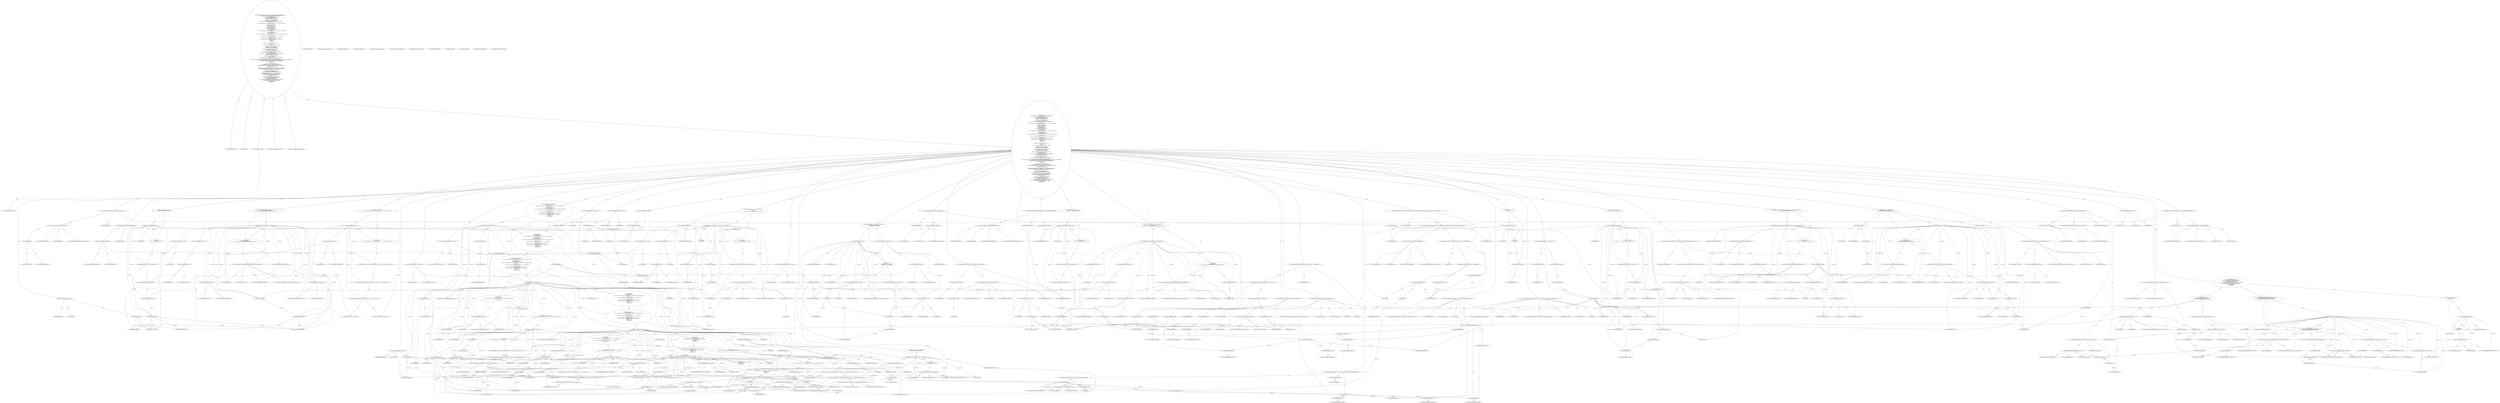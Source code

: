 digraph "run#?,String[]" {
0 [label="2:CtTypeReferenceImpl@void" shape=ellipse]
1 [label="2:CtVirtualElement@run" shape=ellipse]
2 [label="2:CtParameterImpl@String[] args" shape=ellipse]
3 [label="2:CtArrayTypeReferenceImpl@String[]" shape=ellipse]
4 [label="2:CtTypeReferenceImpl@LaunchException" shape=ellipse]
5 [label="2:CtTypeReferenceImpl@MalformedURLException" shape=ellipse]
6 [label="3:CtTypeReferenceImpl@String" shape=ellipse]
7 [label="3:CtExecutableReferenceImpl@getProperty(java.lang.String)" shape=ellipse]
8 [label="3:CtVirtualElement@getProperty" shape=ellipse]
9 [label="3:CtTypeAccessImpl@System" shape=ellipse]
10 [label="3:CtTypeAccessImpl@ANTHOME_PROPERTY" shape=ellipse]
11 [label="3:CtInvocationImpl@System.getProperty(ANTHOME_PROPERTY)" shape=ellipse]
12 [label="3:CtVirtualElement@antHomeProperty" shape=ellipse]
13 [label="3:CtLocalVariableImpl@String antHomeProperty = System.getProperty(ANTHOME_PROPERTY)" shape=ellipse]
14 [label="4:CtTypeReferenceImpl@File" shape=ellipse]
15 [label="4:CtLiteralImpl@null" shape=ellipse]
16 [label="4:CtVirtualElement@antHome" shape=ellipse]
17 [label="4:CtLocalVariableImpl@File antHome = null" shape=ellipse]
18 [label="5:CtTypeReferenceImpl@File" shape=ellipse]
19 [label="5:CtExecutableReferenceImpl@getClassSource(java.lang.Class)" shape=ellipse]
20 [label="5:CtVirtualElement@getClassSource" shape=ellipse]
21 [label="5:CtTypeAccessImpl@Locator" shape=ellipse]
22 [label="5:CtExecutableReferenceImpl@getClass()" shape=ellipse]
23 [label="5:CtVirtualElement@getClass" shape=ellipse]
24 [label="5:CtInvocationImpl@getClass()" shape=ellipse]
25 [label="5:CtInvocationImpl@Locator.getClassSource(getClass())" shape=ellipse]
26 [label="5:CtVirtualElement@sourceJar" shape=ellipse]
27 [label="5:CtLocalVariableImpl@File sourceJar = Locator.getClassSource(getClass())" shape=ellipse]
28 [label="6:CtTypeReferenceImpl@File" shape=ellipse]
29 [label="6:CtExecutableReferenceImpl@getParentFile()" shape=ellipse]
30 [label="6:CtVirtualElement@getParentFile" shape=ellipse]
31 [label="6:CtVariableReadImpl@sourceJar" shape=ellipse]
32 [label="6:CtInvocationImpl@sourceJar.getParentFile()" shape=ellipse]
33 [label="6:CtVirtualElement@jarDir" shape=ellipse]
34 [label="6:CtLocalVariableImpl@File jarDir = sourceJar.getParentFile()" shape=ellipse]
35 [label="7:CtVariableReadImpl@antHomeProperty" shape=ellipse]
36 [label="7:CtLiteralImpl@null" shape=ellipse]
37 [label="7:CtBinaryOperatorImpl@antHomeProperty != null" shape=ellipse]
38 [label="8:CtVariableWriteImpl@antHome" shape=ellipse]
39 [label="8:CtTypeReferenceImpl@File" shape=ellipse]
40 [label="8:CtVariableReadImpl@antHomeProperty" shape=ellipse]
41 [label="8:CtConstructorCallImpl@new File(antHomeProperty)" shape=ellipse]
42 [label="8:CtAssignmentImpl@antHome = new File(antHomeProperty)" shape=ellipse]
43 [label="7:CtBlockImpl@\{
    antHome = new File(antHomeProperty);
\}" shape=ellipse]
44 [label="7:CtIfImpl@if (antHomeProperty != null) \{
    antHome = new File(antHomeProperty);
\}" shape=ellipse]
45 [label="10:CtVariableReadImpl@antHome" shape=ellipse]
46 [label="10:CtLiteralImpl@null" shape=ellipse]
47 [label="10:CtBinaryOperatorImpl@(antHome == null)" shape=ellipse]
48 [label="10:CtExecutableReferenceImpl@exists()" shape=ellipse]
49 [label="10:CtVirtualElement@exists" shape=ellipse]
50 [label="10:CtVariableReadImpl@antHome" shape=ellipse]
51 [label="10:CtInvocationImpl@antHome.exists()" shape=ellipse]
52 [label="10:CtUnaryOperatorImpl@(!antHome.exists())" shape=ellipse]
53 [label="10:CtBinaryOperatorImpl@(antHome == null) || (!antHome.exists())" shape=ellipse]
54 [label="11:CtVariableWriteImpl@antHome" shape=ellipse]
55 [label="11:CtExecutableReferenceImpl@getParentFile()" shape=ellipse]
56 [label="11:CtVirtualElement@getParentFile" shape=ellipse]
57 [label="11:CtVariableReadImpl@jarDir" shape=ellipse]
58 [label="11:CtInvocationImpl@jarDir.getParentFile()" shape=ellipse]
59 [label="11:CtAssignmentImpl@antHome = jarDir.getParentFile()" shape=ellipse]
60 [label="12:CtExecutableReferenceImpl@setProperty(java.lang.String,java.lang.String)" shape=ellipse]
61 [label="12:CtVirtualElement@setProperty" shape=ellipse]
62 [label="12:CtTypeAccessImpl@System" shape=ellipse]
63 [label="12:CtTypeAccessImpl@ANTHOME_PROPERTY" shape=ellipse]
64 [label="12:CtExecutableReferenceImpl@getAbsolutePath()" shape=ellipse]
65 [label="12:CtVirtualElement@getAbsolutePath" shape=ellipse]
66 [label="12:CtVariableReadImpl@antHome" shape=ellipse]
67 [label="12:CtInvocationImpl@antHome.getAbsolutePath()" shape=ellipse]
68 [label="12:CtInvocationImpl@System.setProperty(ANTHOME_PROPERTY, antHome.getAbsolutePath())" shape=ellipse]
69 [label="10:CtBlockImpl@\{
    antHome = jarDir.getParentFile();
    System.setProperty(ANTHOME_PROPERTY, antHome.getAbsolutePath());
\}" shape=ellipse]
70 [label="10:CtIfImpl@if ((antHome == null) || (!antHome.exists())) \{
    antHome = jarDir.getParentFile();
    System.setProperty(ANTHOME_PROPERTY, antHome.getAbsolutePath());
\}" shape=ellipse]
71 [label="14:CtExecutableReferenceImpl@exists()" shape=ellipse]
72 [label="14:CtVirtualElement@exists" shape=ellipse]
73 [label="14:CtVariableReadImpl@antHome" shape=ellipse]
74 [label="14:CtInvocationImpl@antHome.exists()" shape=ellipse]
75 [label="14:CtUnaryOperatorImpl@!antHome.exists()" shape=ellipse]
76 [label="15:CtTypeReferenceImpl@LaunchException" shape=ellipse]
77 [label="15:CtLiteralImpl@\"Ant home is set incorrectly or \"" shape=ellipse]
78 [label="15:CtLiteralImpl@\"ant could not be located\"" shape=ellipse]
79 [label="15:CtBinaryOperatorImpl@\"Ant home is set incorrectly or \" + \"ant could not be located\"" shape=ellipse]
80 [label="15:CtConstructorCallImpl@new LaunchException(\"Ant home is set incorrectly or \" + \"ant could not be located\")" shape=ellipse]
81 [label="15:CtThrowImpl@throw new LaunchException(\"Ant home is set incorrectly or \" + \"ant could not be located\")" shape=ellipse]
82 [label="14:CtBlockImpl@\{
    throw new LaunchException(\"Ant home is set incorrectly or \" + \"ant could not be located\");
\}" shape=ellipse]
83 [label="14:CtIfImpl@if (!antHome.exists()) \{
    throw new LaunchException(\"Ant home is set incorrectly or \" + \"ant could not be located\");
\}" shape=ellipse]
84 [label="17:CtTypeReferenceImpl@List" shape=ellipse]
85 [label="17:CtTypeReferenceImpl@ArrayList" shape=ellipse]
86 [label="17:CtConstructorCallImpl@new ArrayList()" shape=ellipse]
87 [label="17:CtVirtualElement@libPaths" shape=ellipse]
88 [label="17:CtLocalVariableImpl@List libPaths = new ArrayList()" shape=ellipse]
89 [label="18:CtTypeReferenceImpl@String" shape=ellipse]
90 [label="18:CtLiteralImpl@null" shape=ellipse]
91 [label="18:CtVirtualElement@cpString" shape=ellipse]
92 [label="18:CtLocalVariableImpl@String cpString = null" shape=ellipse]
93 [label="19:CtTypeReferenceImpl@List" shape=ellipse]
94 [label="19:CtTypeReferenceImpl@ArrayList" shape=ellipse]
95 [label="19:CtConstructorCallImpl@new ArrayList()" shape=ellipse]
96 [label="19:CtVirtualElement@argList" shape=ellipse]
97 [label="19:CtLocalVariableImpl@List argList = new ArrayList()" shape=ellipse]
98 [label="20:CtVirtualElement@String[]" shape=ellipse]
99 [label="20:CtArrayTypeReferenceImpl@String[]" shape=ellipse]
100 [label="20:CtVirtualElement@newArgs" shape=ellipse]
101 [label="20:CtLocalVariableImpl@String[] newArgs" shape=ellipse]
102 [label="21:CtTypeReferenceImpl@boolean" shape=ellipse]
103 [label="21:CtLiteralImpl@false" shape=ellipse]
104 [label="21:CtVirtualElement@noUserLib" shape=ellipse]
105 [label="21:CtLocalVariableImpl@boolean noUserLib = false" shape=ellipse]
106 [label="22:CtTypeReferenceImpl@boolean" shape=ellipse]
107 [label="22:CtLiteralImpl@false" shape=ellipse]
108 [label="22:CtVirtualElement@noClassPath" shape=ellipse]
109 [label="22:CtLocalVariableImpl@boolean noClassPath = false" shape=ellipse]
110 [label="23:CtTypeReferenceImpl@int" shape=ellipse]
111 [label="23:CtLiteralImpl@0" shape=ellipse]
112 [label="23:CtVirtualElement@i" shape=ellipse]
113 [label="23:CtLocalVariableImpl@int i = 0" shape=ellipse]
114 [label="23:CtVariableReadImpl@i" shape=ellipse]
115 [label="23:CtVariableReadImpl@args" shape=ellipse]
116 [label="23:CtParameterReferenceImpl@args" shape=ellipse]
117 [label="23:CtFieldReadImpl@args.length" shape=ellipse]
118 [label="23:CtBinaryOperatorImpl@i < args.length" shape=ellipse]
119 [label="23:CtVariableWriteImpl@i" shape=ellipse]
120 [label="23:CtUnaryOperatorImpl@++i" shape=ellipse]
121 [label="24:CtExecutableReferenceImpl@equals(java.lang.Object)" shape=ellipse]
122 [label="24:CtVirtualElement@equals" shape=ellipse]
123 [label="24:CtVariableReadImpl@args" shape=ellipse]
124 [label="24:CtVariableReadImpl@i" shape=ellipse]
125 [label="24:CtArrayReadImpl@args[i]" shape=ellipse]
126 [label="24:CtLiteralImpl@\"-lib\"" shape=ellipse]
127 [label="24:CtInvocationImpl@args[i].equals(\"-lib\")" shape=ellipse]
128 [label="25:CtVariableReadImpl@i" shape=ellipse]
129 [label="25:CtVariableReadImpl@args" shape=ellipse]
130 [label="25:CtParameterReferenceImpl@args" shape=ellipse]
131 [label="25:CtFieldReadImpl@args.length" shape=ellipse]
132 [label="25:CtLiteralImpl@1" shape=ellipse]
133 [label="25:CtBinaryOperatorImpl@(args.length - 1)" shape=ellipse]
134 [label="25:CtBinaryOperatorImpl@i == (args.length - 1)" shape=ellipse]
135 [label="26:CtTypeReferenceImpl@LaunchException" shape=ellipse]
136 [label="27:CtLiteralImpl@\"The -lib argument must \"" shape=ellipse]
137 [label="27:CtLiteralImpl@\"be followed by a library location\"" shape=ellipse]
138 [label="27:CtBinaryOperatorImpl@\"The -lib argument must \" + \"be followed by a library location\"" shape=ellipse]
139 [label="26:CtConstructorCallImpl@new LaunchException(\"The -lib argument must \" + \"be followed by a library location\")" shape=ellipse]
140 [label="26:CtThrowImpl@throw new LaunchException(\"The -lib argument must \" + \"be followed by a library location\")" shape=ellipse]
141 [label="25:CtBlockImpl@\{
    throw new LaunchException(\"The -lib argument must \" + \"be followed by a library location\");
\}" shape=ellipse]
142 [label="25:CtIfImpl@if (i == (args.length - 1)) \{
    throw new LaunchException(\"The -lib argument must \" + \"be followed by a library location\");
\}" shape=ellipse]
143 [label="29:CtExecutableReferenceImpl@add(java.lang.String)" shape=ellipse]
144 [label="29:CtVirtualElement@add" shape=ellipse]
145 [label="29:CtVariableReadImpl@libPaths" shape=ellipse]
146 [label="29:CtVariableReadImpl@args" shape=ellipse]
147 [label="29:CtVariableWriteImpl@i" shape=ellipse]
148 [label="29:CtUnaryOperatorImpl@++i" shape=ellipse]
149 [label="29:CtArrayReadImpl@args[++i]" shape=ellipse]
150 [label="29:CtInvocationImpl@libPaths.add(args[++i])" shape=ellipse]
151 [label="24:CtBlockImpl@\{
    if (i == (args.length - 1)) \{
        throw new LaunchException(\"The -lib argument must \" + \"be followed by a library location\");
    \}
    libPaths.add(args[++i]);
\}" shape=ellipse]
152 [label="30:CtExecutableReferenceImpl@equals(java.lang.Object)" shape=ellipse]
153 [label="30:CtVirtualElement@equals" shape=ellipse]
154 [label="30:CtVariableReadImpl@args" shape=ellipse]
155 [label="30:CtVariableReadImpl@i" shape=ellipse]
156 [label="30:CtArrayReadImpl@args[i]" shape=ellipse]
157 [label="30:CtLiteralImpl@\"-cp\"" shape=ellipse]
158 [label="30:CtInvocationImpl@args[i].equals(\"-cp\")" shape=ellipse]
159 [label="31:CtVariableReadImpl@i" shape=ellipse]
160 [label="31:CtVariableReadImpl@args" shape=ellipse]
161 [label="31:CtParameterReferenceImpl@args" shape=ellipse]
162 [label="31:CtFieldReadImpl@args.length" shape=ellipse]
163 [label="31:CtLiteralImpl@1" shape=ellipse]
164 [label="31:CtBinaryOperatorImpl@(args.length - 1)" shape=ellipse]
165 [label="31:CtBinaryOperatorImpl@i == (args.length - 1)" shape=ellipse]
166 [label="32:CtTypeReferenceImpl@LaunchException" shape=ellipse]
167 [label="33:CtLiteralImpl@\"The -cp argument must \"" shape=ellipse]
168 [label="33:CtLiteralImpl@\"be followed by a classpath expression\"" shape=ellipse]
169 [label="33:CtBinaryOperatorImpl@\"The -cp argument must \" + \"be followed by a classpath expression\"" shape=ellipse]
170 [label="32:CtConstructorCallImpl@new LaunchException(\"The -cp argument must \" + \"be followed by a classpath expression\")" shape=ellipse]
171 [label="32:CtThrowImpl@throw new LaunchException(\"The -cp argument must \" + \"be followed by a classpath expression\")" shape=ellipse]
172 [label="31:CtBlockImpl@\{
    throw new LaunchException(\"The -cp argument must \" + \"be followed by a classpath expression\");
\}" shape=ellipse]
173 [label="31:CtIfImpl@if (i == (args.length - 1)) \{
    throw new LaunchException(\"The -cp argument must \" + \"be followed by a classpath expression\");
\}" shape=ellipse]
174 [label="35:CtVariableReadImpl@cpString" shape=ellipse]
175 [label="35:CtLiteralImpl@null" shape=ellipse]
176 [label="35:CtBinaryOperatorImpl@cpString != null" shape=ellipse]
177 [label="36:CtTypeReferenceImpl@LaunchException" shape=ellipse]
178 [label="36:CtLiteralImpl@\"The -cp argument must \"" shape=ellipse]
179 [label="36:CtLiteralImpl@\"not be repeated\"" shape=ellipse]
180 [label="36:CtBinaryOperatorImpl@\"The -cp argument must \" + \"not be repeated\"" shape=ellipse]
181 [label="36:CtConstructorCallImpl@new LaunchException(\"The -cp argument must \" + \"not be repeated\")" shape=ellipse]
182 [label="36:CtThrowImpl@throw new LaunchException(\"The -cp argument must \" + \"not be repeated\")" shape=ellipse]
183 [label="35:CtBlockImpl@\{
    throw new LaunchException(\"The -cp argument must \" + \"not be repeated\");
\}" shape=ellipse]
184 [label="35:CtIfImpl@if (cpString != null) \{
    throw new LaunchException(\"The -cp argument must \" + \"not be repeated\");
\}" shape=ellipse]
185 [label="38:CtVariableWriteImpl@cpString" shape=ellipse]
186 [label="38:CtVariableReadImpl@args" shape=ellipse]
187 [label="38:CtVariableWriteImpl@i" shape=ellipse]
188 [label="38:CtUnaryOperatorImpl@++i" shape=ellipse]
189 [label="38:CtArrayReadImpl@args[++i]" shape=ellipse]
190 [label="38:CtAssignmentImpl@cpString = args[++i]" shape=ellipse]
191 [label="30:CtBlockImpl@\{
    if (i == (args.length - 1)) \{
        throw new LaunchException(\"The -cp argument must \" + \"be followed by a classpath expression\");
    \}
    if (cpString != null) \{
        throw new LaunchException(\"The -cp argument must \" + \"not be repeated\");
    \}
    cpString = args[++i];
\}" shape=ellipse]
192 [label="39:CtExecutableReferenceImpl@equals(java.lang.Object)" shape=ellipse]
193 [label="39:CtVirtualElement@equals" shape=ellipse]
194 [label="39:CtVariableReadImpl@args" shape=ellipse]
195 [label="39:CtVariableReadImpl@i" shape=ellipse]
196 [label="39:CtArrayReadImpl@args[i]" shape=ellipse]
197 [label="39:CtLiteralImpl@\"--nouserlib\"" shape=ellipse]
198 [label="39:CtInvocationImpl@args[i].equals(\"--nouserlib\")" shape=ellipse]
199 [label="39:CtExecutableReferenceImpl@equals(java.lang.Object)" shape=ellipse]
200 [label="39:CtVirtualElement@equals" shape=ellipse]
201 [label="39:CtVariableReadImpl@args" shape=ellipse]
202 [label="39:CtVariableReadImpl@i" shape=ellipse]
203 [label="39:CtArrayReadImpl@args[i]" shape=ellipse]
204 [label="39:CtLiteralImpl@\"-nouserlib\"" shape=ellipse]
205 [label="39:CtInvocationImpl@args[i].equals(\"-nouserlib\")" shape=ellipse]
206 [label="39:CtBinaryOperatorImpl@args[i].equals(\"--nouserlib\") || args[i].equals(\"-nouserlib\")" shape=ellipse]
207 [label="40:CtVariableWriteImpl@noUserLib" shape=ellipse]
208 [label="40:CtLiteralImpl@true" shape=ellipse]
209 [label="40:CtAssignmentImpl@noUserLib = true" shape=ellipse]
210 [label="39:CtBlockImpl@\{
    noUserLib = true;
\}" shape=ellipse]
211 [label="41:CtExecutableReferenceImpl@equals(java.lang.Object)" shape=ellipse]
212 [label="41:CtVirtualElement@equals" shape=ellipse]
213 [label="41:CtVariableReadImpl@args" shape=ellipse]
214 [label="41:CtVariableReadImpl@i" shape=ellipse]
215 [label="41:CtArrayReadImpl@args[i]" shape=ellipse]
216 [label="41:CtLiteralImpl@\"--noclasspath\"" shape=ellipse]
217 [label="41:CtInvocationImpl@args[i].equals(\"--noclasspath\")" shape=ellipse]
218 [label="41:CtExecutableReferenceImpl@equals(java.lang.Object)" shape=ellipse]
219 [label="41:CtVirtualElement@equals" shape=ellipse]
220 [label="41:CtVariableReadImpl@args" shape=ellipse]
221 [label="41:CtVariableReadImpl@i" shape=ellipse]
222 [label="41:CtArrayReadImpl@args[i]" shape=ellipse]
223 [label="41:CtLiteralImpl@\"-noclasspath\"" shape=ellipse]
224 [label="41:CtInvocationImpl@args[i].equals(\"-noclasspath\")" shape=ellipse]
225 [label="41:CtBinaryOperatorImpl@args[i].equals(\"--noclasspath\") || args[i].equals(\"-noclasspath\")" shape=ellipse]
226 [label="42:CtVariableWriteImpl@noClassPath" shape=ellipse]
227 [label="42:CtLiteralImpl@true" shape=ellipse]
228 [label="42:CtAssignmentImpl@noClassPath = true" shape=ellipse]
229 [label="41:CtBlockImpl@\{
    noClassPath = true;
\}" shape=ellipse]
230 [label="44:CtExecutableReferenceImpl@add(java.lang.String)" shape=ellipse]
231 [label="44:CtVirtualElement@add" shape=ellipse]
232 [label="44:CtVariableReadImpl@argList" shape=ellipse]
233 [label="44:CtVariableReadImpl@args" shape=ellipse]
234 [label="44:CtVariableReadImpl@i" shape=ellipse]
235 [label="44:CtArrayReadImpl@args[i]" shape=ellipse]
236 [label="44:CtInvocationImpl@argList.add(args[i])" shape=ellipse]
237 [label="43:CtBlockImpl@\{
    argList.add(args[i]);
\}" shape=ellipse]
238 [label="41:CtIfImpl@if (args[i].equals(\"--noclasspath\") || args[i].equals(\"-noclasspath\")) \{
    noClassPath = true;
\} else \{
    argList.add(args[i]);
\}" shape=ellipse]
239 [label="41:CtBlockImpl@
    if (args[i].equals(\"--noclasspath\") || args[i].equals(\"-noclasspath\")) \{
        noClassPath = true;
    \} else \{
        argList.add(args[i]);
    \}
" shape=ellipse]
240 [label="39:CtIfImpl@if (args[i].equals(\"--nouserlib\") || args[i].equals(\"-nouserlib\")) \{
    noUserLib = true;
\} else if (args[i].equals(\"--noclasspath\") || args[i].equals(\"-noclasspath\")) \{
    noClassPath = true;
\} else \{
    argList.add(args[i]);
\}" shape=ellipse]
241 [label="39:CtBlockImpl@
    if (args[i].equals(\"--nouserlib\") || args[i].equals(\"-nouserlib\")) \{
        noUserLib = true;
    \} else if (args[i].equals(\"--noclasspath\") || args[i].equals(\"-noclasspath\")) \{
        noClassPath = true;
    \} else \{
        argList.add(args[i]);
    \}
" shape=ellipse]
242 [label="30:CtIfImpl@if (args[i].equals(\"-cp\")) \{
    if (i == (args.length - 1)) \{
        throw new LaunchException(\"The -cp argument must \" + \"be followed by a classpath expression\");
    \}
    if (cpString != null) \{
        throw new LaunchException(\"The -cp argument must \" + \"not be repeated\");
    \}
    cpString = args[++i];
\} else if (args[i].equals(\"--nouserlib\") || args[i].equals(\"-nouserlib\")) \{
    noUserLib = true;
\} else if (args[i].equals(\"--noclasspath\") || args[i].equals(\"-noclasspath\")) \{
    noClassPath = true;
\} else \{
    argList.add(args[i]);
\}" shape=ellipse]
243 [label="30:CtBlockImpl@
    if (args[i].equals(\"-cp\")) \{
        if (i == (args.length - 1)) \{
            throw new LaunchException(\"The -cp argument must \" + \"be followed by a classpath expression\");
        \}
        if (cpString != null) \{
            throw new LaunchException(\"The -cp argument must \" + \"not be repeated\");
        \}
        cpString = args[++i];
    \} else if (args[i].equals(\"--nouserlib\") || args[i].equals(\"-nouserlib\")) \{
        noUserLib = true;
    \} else if (args[i].equals(\"--noclasspath\") || args[i].equals(\"-noclasspath\")) \{
        noClassPath = true;
    \} else \{
        argList.add(args[i]);
    \}
" shape=ellipse]
244 [label="24:CtIfImpl@if (args[i].equals(\"-lib\")) \{
    if (i == (args.length - 1)) \{
        throw new LaunchException(\"The -lib argument must \" + \"be followed by a library location\");
    \}
    libPaths.add(args[++i]);
\} else if (args[i].equals(\"-cp\")) \{
    if (i == (args.length - 1)) \{
        throw new LaunchException(\"The -cp argument must \" + \"be followed by a classpath expression\");
    \}
    if (cpString != null) \{
        throw new LaunchException(\"The -cp argument must \" + \"not be repeated\");
    \}
    cpString = args[++i];
\} else if (args[i].equals(\"--nouserlib\") || args[i].equals(\"-nouserlib\")) \{
    noUserLib = true;
\} else if (args[i].equals(\"--noclasspath\") || args[i].equals(\"-noclasspath\")) \{
    noClassPath = true;
\} else \{
    argList.add(args[i]);
\}" shape=ellipse]
245 [label="23:CtBlockImpl@\{
    if (args[i].equals(\"-lib\")) \{
        if (i == (args.length - 1)) \{
            throw new LaunchException(\"The -lib argument must \" + \"be followed by a library location\");
        \}
        libPaths.add(args[++i]);
    \} else if (args[i].equals(\"-cp\")) \{
        if (i == (args.length - 1)) \{
            throw new LaunchException(\"The -cp argument must \" + \"be followed by a classpath expression\");
        \}
        if (cpString != null) \{
            throw new LaunchException(\"The -cp argument must \" + \"not be repeated\");
        \}
        cpString = args[++i];
    \} else if (args[i].equals(\"--nouserlib\") || args[i].equals(\"-nouserlib\")) \{
        noUserLib = true;
    \} else if (args[i].equals(\"--noclasspath\") || args[i].equals(\"-noclasspath\")) \{
        noClassPath = true;
    \} else \{
        argList.add(args[i]);
    \}
\}" shape=ellipse]
246 [label="23:CtForImpl@for (int i = 0; i < args.length; ++i) \{
    if (args[i].equals(\"-lib\")) \{
        if (i == (args.length - 1)) \{
            throw new LaunchException(\"The -lib argument must \" + \"be followed by a library location\");
        \}
        libPaths.add(args[++i]);
    \} else if (args[i].equals(\"-cp\")) \{
        if (i == (args.length - 1)) \{
            throw new LaunchException(\"The -cp argument must \" + \"be followed by a classpath expression\");
        \}
        if (cpString != null) \{
            throw new LaunchException(\"The -cp argument must \" + \"not be repeated\");
        \}
        cpString = args[++i];
    \} else if (args[i].equals(\"--nouserlib\") || args[i].equals(\"-nouserlib\")) \{
        noUserLib = true;
    \} else if (args[i].equals(\"--noclasspath\") || args[i].equals(\"-noclasspath\")) \{
        noClassPath = true;
    \} else \{
        argList.add(args[i]);
    \}
\}" shape=ellipse]
247 [label="47:CtExecutableReferenceImpl@size()" shape=ellipse]
248 [label="47:CtVirtualElement@size" shape=ellipse]
249 [label="47:CtVariableReadImpl@libPaths" shape=ellipse]
250 [label="47:CtInvocationImpl@libPaths.size()" shape=ellipse]
251 [label="47:CtLiteralImpl@0" shape=ellipse]
252 [label="47:CtBinaryOperatorImpl@(libPaths.size() == 0)" shape=ellipse]
253 [label="47:CtVariableReadImpl@cpString" shape=ellipse]
254 [label="47:CtLiteralImpl@null" shape=ellipse]
255 [label="47:CtBinaryOperatorImpl@(cpString == null)" shape=ellipse]
256 [label="47:CtBinaryOperatorImpl@(libPaths.size() == 0) && (cpString == null)" shape=ellipse]
257 [label="48:CtVariableWriteImpl@newArgs" shape=ellipse]
258 [label="48:CtVariableReadImpl@args" shape=ellipse]
259 [label="48:CtAssignmentImpl@newArgs = args" shape=ellipse]
260 [label="47:CtBlockImpl@\{
    newArgs = args;
\}" shape=ellipse]
261 [label="50:CtVariableWriteImpl@newArgs" shape=ellipse]
262 [label="50:CtExecutableReferenceImpl@toArray(java.lang.String[])" shape=ellipse]
263 [label="50:CtVirtualElement@toArray" shape=ellipse]
264 [label="50:CtVariableReadImpl@argList" shape=ellipse]
265 [label="50:CtNewArrayImpl@new String[0]" shape=ellipse]
266 [label="50:CtLiteralImpl@0" shape=ellipse]
267 [label="50:CtInvocationImpl@((String[]) (argList.toArray(new String[0])))" shape=ellipse]
268 [label="50:CtArrayTypeReferenceImpl@String[]" shape=ellipse]
269 [label="50:CtAssignmentImpl@newArgs = ((String[]) (argList.toArray(new String[0])))" shape=ellipse]
270 [label="49:CtBlockImpl@\{
    newArgs = ((String[]) (argList.toArray(new String[0])));
\}" shape=ellipse]
271 [label="47:CtIfImpl@if ((libPaths.size() == 0) && (cpString == null)) \{
    newArgs = args;
\} else \{
    newArgs = ((String[]) (argList.toArray(new String[0])));
\}" shape=ellipse]
272 [label="52:CtTypeReferenceImpl@List" shape=ellipse]
273 [label="52:CtTypeReferenceImpl@ArrayList" shape=ellipse]
274 [label="52:CtConstructorCallImpl@new ArrayList()" shape=ellipse]
275 [label="52:CtVirtualElement@libPathURLs" shape=ellipse]
276 [label="52:CtLocalVariableImpl@List libPathURLs = new ArrayList()" shape=ellipse]
277 [label="53:CtVariableReadImpl@cpString" shape=ellipse]
278 [label="53:CtLiteralImpl@null" shape=ellipse]
279 [label="53:CtBinaryOperatorImpl@(cpString != null)" shape=ellipse]
280 [label="53:CtVariableReadImpl@noClassPath" shape=ellipse]
281 [label="53:CtUnaryOperatorImpl@(!noClassPath)" shape=ellipse]
282 [label="53:CtBinaryOperatorImpl@(cpString != null) && (!noClassPath)" shape=ellipse]
283 [label="54:CtExecutableReferenceImpl@addPath(java.lang.String,boolean,<unknown>)" shape=ellipse]
284 [label="54:CtVirtualElement@addPath" shape=ellipse]
285 [label="54:CtVariableReadImpl@cpString" shape=ellipse]
286 [label="54:CtLiteralImpl@false" shape=ellipse]
287 [label="54:CtVariableReadImpl@libPathURLs" shape=ellipse]
288 [label="54:CtInvocationImpl@addPath(cpString, false, libPathURLs)" shape=ellipse]
289 [label="53:CtBlockImpl@\{
    addPath(cpString, false, libPathURLs);
\}" shape=ellipse]
290 [label="53:CtIfImpl@if ((cpString != null) && (!noClassPath)) \{
    addPath(cpString, false, libPathURLs);
\}" shape=ellipse]
291 [label="56:CtTypeReferenceImpl@Iterator" shape=ellipse]
292 [label="56:CtExecutableReferenceImpl@iterator()" shape=ellipse]
293 [label="56:CtVirtualElement@iterator" shape=ellipse]
294 [label="56:CtVariableReadImpl@libPaths" shape=ellipse]
295 [label="56:CtInvocationImpl@libPaths.iterator()" shape=ellipse]
296 [label="56:CtVirtualElement@i" shape=ellipse]
297 [label="56:CtLocalVariableImpl@Iterator i = libPaths.iterator()" shape=ellipse]
298 [label="56:CtExecutableReferenceImpl@hasNext()" shape=ellipse]
299 [label="56:CtVirtualElement@hasNext" shape=ellipse]
300 [label="56:CtVariableReadImpl@i" shape=ellipse]
301 [label="56:CtInvocationImpl@i.hasNext()" shape=ellipse]
302 [label="57:CtTypeReferenceImpl@String" shape=ellipse]
303 [label="57:CtExecutableReferenceImpl@next()" shape=ellipse]
304 [label="57:CtVirtualElement@next" shape=ellipse]
305 [label="57:CtVariableReadImpl@i" shape=ellipse]
306 [label="57:CtInvocationImpl@((String) (i.next()))" shape=ellipse]
307 [label="57:CtTypeReferenceImpl@String" shape=ellipse]
308 [label="57:CtVirtualElement@libPath" shape=ellipse]
309 [label="57:CtLocalVariableImpl@String libPath = ((String) (i.next()))" shape=ellipse]
310 [label="58:CtExecutableReferenceImpl@addPath(java.lang.String,boolean,<unknown>)" shape=ellipse]
311 [label="58:CtVirtualElement@addPath" shape=ellipse]
312 [label="58:CtVariableReadImpl@libPath" shape=ellipse]
313 [label="58:CtLiteralImpl@true" shape=ellipse]
314 [label="58:CtVariableReadImpl@libPathURLs" shape=ellipse]
315 [label="58:CtInvocationImpl@addPath(libPath, true, libPathURLs)" shape=ellipse]
316 [label="56:CtBlockImpl@\{
    String libPath = ((String) (i.next()));
    addPath(libPath, true, libPathURLs);
\}" shape=ellipse]
317 [label="56:CtForImpl@for (Iterator i = libPaths.iterator(); i.hasNext();) \{
    String libPath = ((String) (i.next()));
    addPath(libPath, true, libPathURLs);
\}" shape=ellipse]
318 [label="60:CtVirtualElement@URL[]" shape=ellipse]
319 [label="60:CtArrayTypeReferenceImpl@URL[]" shape=ellipse]
320 [label="60:CtExecutableReferenceImpl@toArray(URL[])" shape=ellipse]
321 [label="60:CtVirtualElement@toArray" shape=ellipse]
322 [label="60:CtVariableReadImpl@libPathURLs" shape=ellipse]
323 [label="60:CtNewArrayImpl@new URL[0]" shape=ellipse]
324 [label="60:CtLiteralImpl@0" shape=ellipse]
325 [label="60:CtInvocationImpl@((URL[]) (libPathURLs.toArray(new URL[0])))" shape=ellipse]
326 [label="60:CtArrayTypeReferenceImpl@URL[]" shape=ellipse]
327 [label="60:CtVirtualElement@libJars" shape=ellipse]
328 [label="60:CtLocalVariableImpl@URL[] libJars = ((URL[]) (libPathURLs.toArray(new URL[0])))" shape=ellipse]
329 [label="61:CtTypeReferenceImpl@File" shape=ellipse]
330 [label="61:CtExecutableReferenceImpl@getToolsJar()" shape=ellipse]
331 [label="61:CtVirtualElement@getToolsJar" shape=ellipse]
332 [label="61:CtTypeAccessImpl@Locator" shape=ellipse]
333 [label="61:CtInvocationImpl@Locator.getToolsJar()" shape=ellipse]
334 [label="61:CtVirtualElement@toolsJar" shape=ellipse]
335 [label="61:CtLocalVariableImpl@File toolsJar = Locator.getToolsJar()" shape=ellipse]
336 [label="62:CtTypeReferenceImpl@File" shape=ellipse]
337 [label="62:CtLiteralImpl@null" shape=ellipse]
338 [label="62:CtVirtualElement@antLibDir" shape=ellipse]
339 [label="62:CtLocalVariableImpl@File antLibDir = null" shape=ellipse]
340 [label="63:CtTypeReferenceImpl@String" shape=ellipse]
341 [label="63:CtExecutableReferenceImpl@getProperty(java.lang.String)" shape=ellipse]
342 [label="63:CtVirtualElement@getProperty" shape=ellipse]
343 [label="63:CtTypeAccessImpl@System" shape=ellipse]
344 [label="63:CtTypeAccessImpl@ANTLIBDIR_PROPERTY" shape=ellipse]
345 [label="63:CtInvocationImpl@System.getProperty(ANTLIBDIR_PROPERTY)" shape=ellipse]
346 [label="63:CtVirtualElement@antLibDirProperty" shape=ellipse]
347 [label="63:CtLocalVariableImpl@String antLibDirProperty = System.getProperty(ANTLIBDIR_PROPERTY)" shape=ellipse]
348 [label="64:CtVariableReadImpl@antLibDirProperty" shape=ellipse]
349 [label="64:CtLiteralImpl@null" shape=ellipse]
350 [label="64:CtBinaryOperatorImpl@antLibDirProperty != null" shape=ellipse]
351 [label="65:CtVariableWriteImpl@antLibDir" shape=ellipse]
352 [label="65:CtTypeReferenceImpl@File" shape=ellipse]
353 [label="65:CtVariableReadImpl@antLibDirProperty" shape=ellipse]
354 [label="65:CtConstructorCallImpl@new File(antLibDirProperty)" shape=ellipse]
355 [label="65:CtAssignmentImpl@antLibDir = new File(antLibDirProperty)" shape=ellipse]
356 [label="64:CtBlockImpl@\{
    antLibDir = new File(antLibDirProperty);
\}" shape=ellipse]
357 [label="64:CtIfImpl@if (antLibDirProperty != null) \{
    antLibDir = new File(antLibDirProperty);
\}" shape=ellipse]
358 [label="67:CtVariableReadImpl@antLibDir" shape=ellipse]
359 [label="67:CtLiteralImpl@null" shape=ellipse]
360 [label="67:CtBinaryOperatorImpl@(antLibDir == null)" shape=ellipse]
361 [label="67:CtExecutableReferenceImpl@exists()" shape=ellipse]
362 [label="67:CtVirtualElement@exists" shape=ellipse]
363 [label="67:CtVariableReadImpl@antLibDir" shape=ellipse]
364 [label="67:CtInvocationImpl@antLibDir.exists()" shape=ellipse]
365 [label="67:CtUnaryOperatorImpl@(!antLibDir.exists())" shape=ellipse]
366 [label="67:CtBinaryOperatorImpl@(antLibDir == null) || (!antLibDir.exists())" shape=ellipse]
367 [label="68:CtVariableWriteImpl@antLibDir" shape=ellipse]
368 [label="68:CtVariableReadImpl@jarDir" shape=ellipse]
369 [label="68:CtAssignmentImpl@antLibDir = jarDir" shape=ellipse]
370 [label="69:CtExecutableReferenceImpl@setProperty(java.lang.String,java.lang.String)" shape=ellipse]
371 [label="69:CtVirtualElement@setProperty" shape=ellipse]
372 [label="69:CtTypeAccessImpl@System" shape=ellipse]
373 [label="69:CtTypeAccessImpl@ANTLIBDIR_PROPERTY" shape=ellipse]
374 [label="69:CtExecutableReferenceImpl@getAbsolutePath()" shape=ellipse]
375 [label="69:CtVirtualElement@getAbsolutePath" shape=ellipse]
376 [label="69:CtVariableReadImpl@antLibDir" shape=ellipse]
377 [label="69:CtInvocationImpl@antLibDir.getAbsolutePath()" shape=ellipse]
378 [label="69:CtInvocationImpl@System.setProperty(ANTLIBDIR_PROPERTY, antLibDir.getAbsolutePath())" shape=ellipse]
379 [label="67:CtBlockImpl@\{
    antLibDir = jarDir;
    System.setProperty(ANTLIBDIR_PROPERTY, antLibDir.getAbsolutePath());
\}" shape=ellipse]
380 [label="67:CtIfImpl@if ((antLibDir == null) || (!antLibDir.exists())) \{
    antLibDir = jarDir;
    System.setProperty(ANTLIBDIR_PROPERTY, antLibDir.getAbsolutePath());
\}" shape=ellipse]
381 [label="71:CtVirtualElement@URL[]" shape=ellipse]
382 [label="71:CtArrayTypeReferenceImpl@URL[]" shape=ellipse]
383 [label="71:CtExecutableReferenceImpl@getLocationURLs(File)" shape=ellipse]
384 [label="71:CtVirtualElement@getLocationURLs" shape=ellipse]
385 [label="71:CtTypeAccessImpl@Locator" shape=ellipse]
386 [label="71:CtVariableReadImpl@antLibDir" shape=ellipse]
387 [label="71:CtInvocationImpl@Locator.getLocationURLs(antLibDir)" shape=ellipse]
388 [label="71:CtVirtualElement@systemJars" shape=ellipse]
389 [label="71:CtLocalVariableImpl@URL[] systemJars = Locator.getLocationURLs(antLibDir)" shape=ellipse]
390 [label="72:CtTypeReferenceImpl@File" shape=ellipse]
391 [label="73:CtTypeReferenceImpl@File" shape=ellipse]
392 [label="74:CtExecutableReferenceImpl@getProperty(java.lang.String)" shape=ellipse]
393 [label="74:CtVirtualElement@getProperty" shape=ellipse]
394 [label="74:CtTypeAccessImpl@System" shape=ellipse]
395 [label="74:CtTypeAccessImpl@USER_HOMEDIR" shape=ellipse]
396 [label="74:CtInvocationImpl@System.getProperty(USER_HOMEDIR)" shape=ellipse]
397 [label="75:CtFieldReadImpl@ANT_PRIVATEDIR" shape=ellipse]
398 [label="75:CtFieldReadImpl@File.separatorChar" shape=ellipse]
399 [label="75:CtBinaryOperatorImpl@(ANT_PRIVATEDIR + File.separatorChar)" shape=ellipse]
400 [label="75:CtFieldReadImpl@ANT_PRIVATELIB" shape=ellipse]
401 [label="75:CtBinaryOperatorImpl@(ANT_PRIVATEDIR + File.separatorChar) + ANT_PRIVATELIB" shape=ellipse]
402 [label="73:CtConstructorCallImpl@new File(System.getProperty(USER_HOMEDIR), (ANT_PRIVATEDIR + File.separatorChar) + ANT_PRIVATELIB)" shape=ellipse]
403 [label="72:CtVirtualElement@userLibDir" shape=ellipse]
404 [label="72:CtLocalVariableImpl@File userLibDir = new File(System.getProperty(USER_HOMEDIR), (ANT_PRIVATEDIR + File.separatorChar) + ANT_PRIVATELIB)" shape=ellipse]
405 [label="76:CtVirtualElement@URL[]" shape=ellipse]
406 [label="76:CtArrayTypeReferenceImpl@URL[]" shape=ellipse]
407 [label="76:CtVariableReadImpl@noUserLib" shape=ellipse]
408 [label="76:CtNewArrayImpl@new URL[0]" shape=ellipse]
409 [label="76:CtLiteralImpl@0" shape=ellipse]
410 [label="76:CtExecutableReferenceImpl@getLocationURLs(File)" shape=ellipse]
411 [label="76:CtVirtualElement@getLocationURLs" shape=ellipse]
412 [label="76:CtTypeAccessImpl@Locator" shape=ellipse]
413 [label="76:CtVariableReadImpl@userLibDir" shape=ellipse]
414 [label="76:CtInvocationImpl@Locator.getLocationURLs(userLibDir)" shape=ellipse]
415 [label="76:CtConditionalImpl@(noUserLib) ? new URL[0] : Locator.getLocationURLs(userLibDir)" shape=ellipse]
416 [label="76:CtVirtualElement@userJars" shape=ellipse]
417 [label="76:CtLocalVariableImpl@URL[] userJars = (noUserLib) ? new URL[0] : Locator.getLocationURLs(userLibDir)" shape=ellipse]
418 [label="77:CtTypeReferenceImpl@int" shape=ellipse]
419 [label="77:CtVariableReadImpl@libJars" shape=ellipse]
420 [label="77:CtLocalVariableReferenceImpl@libJars" shape=ellipse]
421 [label="77:CtFieldReadImpl@libJars.length" shape=ellipse]
422 [label="77:CtVariableReadImpl@userJars" shape=ellipse]
423 [label="77:CtLocalVariableReferenceImpl@userJars" shape=ellipse]
424 [label="77:CtFieldReadImpl@userJars.length" shape=ellipse]
425 [label="77:CtBinaryOperatorImpl@(libJars.length + userJars.length)" shape=ellipse]
426 [label="77:CtVariableReadImpl@systemJars" shape=ellipse]
427 [label="77:CtLocalVariableReferenceImpl@systemJars" shape=ellipse]
428 [label="77:CtFieldReadImpl@systemJars.length" shape=ellipse]
429 [label="77:CtBinaryOperatorImpl@(libJars.length + userJars.length) + systemJars.length" shape=ellipse]
430 [label="77:CtVirtualElement@numJars" shape=ellipse]
431 [label="77:CtLocalVariableImpl@int numJars = (libJars.length + userJars.length) + systemJars.length" shape=ellipse]
432 [label="78:CtVariableReadImpl@toolsJar" shape=ellipse]
433 [label="78:CtLiteralImpl@null" shape=ellipse]
434 [label="78:CtBinaryOperatorImpl@toolsJar != null" shape=ellipse]
435 [label="79:CtVariableWriteImpl@numJars" shape=ellipse]
436 [label="79:CtUnaryOperatorImpl@numJars++" shape=ellipse]
437 [label="78:CtBlockImpl@\{
    numJars++;
\}" shape=ellipse]
438 [label="78:CtIfImpl@if (toolsJar != null) \{
    numJars++;
\}" shape=ellipse]
439 [label="81:CtVirtualElement@URL[]" shape=ellipse]
440 [label="81:CtArrayTypeReferenceImpl@URL[]" shape=ellipse]
441 [label="81:CtNewArrayImpl@new URL[numJars]" shape=ellipse]
442 [label="81:CtVariableReadImpl@numJars" shape=ellipse]
443 [label="81:CtVirtualElement@jars" shape=ellipse]
444 [label="81:CtLocalVariableImpl@URL[] jars = new URL[numJars]" shape=ellipse]
445 [label="82:CtExecutableReferenceImpl@arraycopy(java.lang.Object,int,java.lang.Object,int,int)" shape=ellipse]
446 [label="82:CtVirtualElement@arraycopy" shape=ellipse]
447 [label="82:CtTypeAccessImpl@System" shape=ellipse]
448 [label="82:CtVariableReadImpl@libJars" shape=ellipse]
449 [label="82:CtLiteralImpl@0" shape=ellipse]
450 [label="82:CtVariableReadImpl@jars" shape=ellipse]
451 [label="82:CtLiteralImpl@0" shape=ellipse]
452 [label="82:CtVariableReadImpl@libJars" shape=ellipse]
453 [label="82:CtLocalVariableReferenceImpl@libJars" shape=ellipse]
454 [label="82:CtFieldReadImpl@libJars.length" shape=ellipse]
455 [label="82:CtInvocationImpl@System.arraycopy(libJars, 0, jars, 0, libJars.length)" shape=ellipse]
456 [label="83:CtExecutableReferenceImpl@arraycopy(java.lang.Object,int,java.lang.Object,int,int)" shape=ellipse]
457 [label="83:CtVirtualElement@arraycopy" shape=ellipse]
458 [label="83:CtTypeAccessImpl@System" shape=ellipse]
459 [label="83:CtVariableReadImpl@userJars" shape=ellipse]
460 [label="83:CtLiteralImpl@0" shape=ellipse]
461 [label="83:CtVariableReadImpl@jars" shape=ellipse]
462 [label="83:CtVariableReadImpl@libJars" shape=ellipse]
463 [label="83:CtLocalVariableReferenceImpl@libJars" shape=ellipse]
464 [label="83:CtFieldReadImpl@libJars.length" shape=ellipse]
465 [label="83:CtVariableReadImpl@userJars" shape=ellipse]
466 [label="83:CtLocalVariableReferenceImpl@userJars" shape=ellipse]
467 [label="83:CtFieldReadImpl@userJars.length" shape=ellipse]
468 [label="83:CtInvocationImpl@System.arraycopy(userJars, 0, jars, libJars.length, userJars.length)" shape=ellipse]
469 [label="84:CtExecutableReferenceImpl@arraycopy(java.lang.Object,int,java.lang.Object,int,int)" shape=ellipse]
470 [label="84:CtVirtualElement@arraycopy" shape=ellipse]
471 [label="84:CtTypeAccessImpl@System" shape=ellipse]
472 [label="84:CtVariableReadImpl@systemJars" shape=ellipse]
473 [label="84:CtLiteralImpl@0" shape=ellipse]
474 [label="84:CtVariableReadImpl@jars" shape=ellipse]
475 [label="84:CtVariableReadImpl@userJars" shape=ellipse]
476 [label="84:CtLocalVariableReferenceImpl@userJars" shape=ellipse]
477 [label="84:CtFieldReadImpl@userJars.length" shape=ellipse]
478 [label="84:CtVariableReadImpl@libJars" shape=ellipse]
479 [label="84:CtLocalVariableReferenceImpl@libJars" shape=ellipse]
480 [label="84:CtFieldReadImpl@libJars.length" shape=ellipse]
481 [label="84:CtBinaryOperatorImpl@userJars.length + libJars.length" shape=ellipse]
482 [label="84:CtVariableReadImpl@systemJars" shape=ellipse]
483 [label="84:CtLocalVariableReferenceImpl@systemJars" shape=ellipse]
484 [label="84:CtFieldReadImpl@systemJars.length" shape=ellipse]
485 [label="84:CtInvocationImpl@System.arraycopy(systemJars, 0, jars, userJars.length + libJars.length, systemJars.length)" shape=ellipse]
486 [label="85:CtVariableReadImpl@toolsJar" shape=ellipse]
487 [label="85:CtLiteralImpl@null" shape=ellipse]
488 [label="85:CtBinaryOperatorImpl@toolsJar != null" shape=ellipse]
489 [label="86:CtVariableReadImpl@jars" shape=ellipse]
490 [label="86:CtVariableReadImpl@jars" shape=ellipse]
491 [label="86:CtLocalVariableReferenceImpl@jars" shape=ellipse]
492 [label="86:CtFieldReadImpl@jars.length" shape=ellipse]
493 [label="86:CtLiteralImpl@1" shape=ellipse]
494 [label="86:CtBinaryOperatorImpl@jars.length - 1" shape=ellipse]
495 [label="86:CtArrayWriteImpl@jars[jars.length - 1]" shape=ellipse]
496 [label="86:CtExecutableReferenceImpl@toURL()" shape=ellipse]
497 [label="86:CtVirtualElement@toURL" shape=ellipse]
498 [label="86:CtVariableReadImpl@toolsJar" shape=ellipse]
499 [label="86:CtInvocationImpl@toolsJar.toURL()" shape=ellipse]
500 [label="86:CtAssignmentImpl@jars[jars.length - 1] = toolsJar.toURL()" shape=ellipse]
501 [label="85:CtBlockImpl@\{
    jars[jars.length - 1] = toolsJar.toURL();
\}" shape=ellipse]
502 [label="85:CtIfImpl@if (toolsJar != null) \{
    jars[jars.length - 1] = toolsJar.toURL();
\}" shape=ellipse]
503 [label="88:CtTypeReferenceImpl@StringBuffer" shape=ellipse]
504 [label="88:CtTypeReferenceImpl@StringBuffer" shape=ellipse]
505 [label="88:CtExecutableReferenceImpl@getProperty(java.lang.String)" shape=ellipse]
506 [label="88:CtVirtualElement@getProperty" shape=ellipse]
507 [label="88:CtTypeAccessImpl@System" shape=ellipse]
508 [label="88:CtLiteralImpl@\"java.class.path\"" shape=ellipse]
509 [label="88:CtInvocationImpl@System.getProperty(\"java.class.path\")" shape=ellipse]
510 [label="88:CtConstructorCallImpl@new StringBuffer(System.getProperty(\"java.class.path\"))" shape=ellipse]
511 [label="88:CtVirtualElement@baseClassPath" shape=ellipse]
512 [label="88:CtLocalVariableImpl@StringBuffer baseClassPath = new StringBuffer(System.getProperty(\"java.class.path\"))" shape=ellipse]
513 [label="89:CtExecutableReferenceImpl@charAt(int)" shape=ellipse]
514 [label="89:CtVirtualElement@charAt" shape=ellipse]
515 [label="89:CtVariableReadImpl@baseClassPath" shape=ellipse]
516 [label="89:CtExecutableReferenceImpl@length()" shape=ellipse]
517 [label="89:CtVirtualElement@length" shape=ellipse]
518 [label="89:CtVariableReadImpl@baseClassPath" shape=ellipse]
519 [label="89:CtInvocationImpl@baseClassPath.length()" shape=ellipse]
520 [label="89:CtLiteralImpl@1" shape=ellipse]
521 [label="89:CtBinaryOperatorImpl@baseClassPath.length() - 1" shape=ellipse]
522 [label="89:CtInvocationImpl@baseClassPath.charAt(baseClassPath.length() - 1)" shape=ellipse]
523 [label="89:CtFieldReadImpl@File.pathSeparatorChar" shape=ellipse]
524 [label="89:CtBinaryOperatorImpl@baseClassPath.charAt(baseClassPath.length() - 1) == File.pathSeparatorChar" shape=ellipse]
525 [label="90:CtExecutableReferenceImpl@setLength(int)" shape=ellipse]
526 [label="90:CtVirtualElement@setLength" shape=ellipse]
527 [label="90:CtVariableReadImpl@baseClassPath" shape=ellipse]
528 [label="90:CtExecutableReferenceImpl@length()" shape=ellipse]
529 [label="90:CtVirtualElement@length" shape=ellipse]
530 [label="90:CtVariableReadImpl@baseClassPath" shape=ellipse]
531 [label="90:CtInvocationImpl@baseClassPath.length()" shape=ellipse]
532 [label="90:CtLiteralImpl@1" shape=ellipse]
533 [label="90:CtBinaryOperatorImpl@baseClassPath.length() - 1" shape=ellipse]
534 [label="90:CtInvocationImpl@baseClassPath.setLength(baseClassPath.length() - 1)" shape=ellipse]
535 [label="89:CtBlockImpl@\{
    baseClassPath.setLength(baseClassPath.length() - 1);
\}" shape=ellipse]
536 [label="89:CtIfImpl@if (baseClassPath.charAt(baseClassPath.length() - 1) == File.pathSeparatorChar) \{
    baseClassPath.setLength(baseClassPath.length() - 1);
\}" shape=ellipse]
537 [label="92:CtTypeReferenceImpl@int" shape=ellipse]
538 [label="92:CtLiteralImpl@0" shape=ellipse]
539 [label="92:CtVirtualElement@i" shape=ellipse]
540 [label="92:CtLocalVariableImpl@int i = 0" shape=ellipse]
541 [label="92:CtVariableReadImpl@i" shape=ellipse]
542 [label="92:CtVariableReadImpl@jars" shape=ellipse]
543 [label="92:CtLocalVariableReferenceImpl@jars" shape=ellipse]
544 [label="92:CtFieldReadImpl@jars.length" shape=ellipse]
545 [label="92:CtBinaryOperatorImpl@i < jars.length" shape=ellipse]
546 [label="92:CtVariableWriteImpl@i" shape=ellipse]
547 [label="92:CtUnaryOperatorImpl@++i" shape=ellipse]
548 [label="93:CtExecutableReferenceImpl@append(java.lang.Object)" shape=ellipse]
549 [label="93:CtVirtualElement@append" shape=ellipse]
550 [label="93:CtVariableReadImpl@baseClassPath" shape=ellipse]
551 [label="93:CtTypeAccessImpl@pathSeparatorChar" shape=ellipse]
552 [label="93:CtInvocationImpl@baseClassPath.append(pathSeparatorChar)" shape=ellipse]
553 [label="94:CtExecutableReferenceImpl@append(java.lang.Object)" shape=ellipse]
554 [label="94:CtVirtualElement@append" shape=ellipse]
555 [label="94:CtVariableReadImpl@baseClassPath" shape=ellipse]
556 [label="94:CtExecutableReferenceImpl@fromURI()" shape=ellipse]
557 [label="94:CtVirtualElement@fromURI" shape=ellipse]
558 [label="94:CtTypeAccessImpl@Locator" shape=ellipse]
559 [label="94:CtExecutableReferenceImpl@toString()" shape=ellipse]
560 [label="94:CtVirtualElement@toString" shape=ellipse]
561 [label="94:CtVariableReadImpl@jars" shape=ellipse]
562 [label="94:CtVariableReadImpl@i" shape=ellipse]
563 [label="94:CtArrayReadImpl@jars[i]" shape=ellipse]
564 [label="94:CtInvocationImpl@jars[i].toString()" shape=ellipse]
565 [label="94:CtInvocationImpl@Locator.fromURI(jars[i].toString())" shape=ellipse]
566 [label="94:CtInvocationImpl@baseClassPath.append(Locator.fromURI(jars[i].toString()))" shape=ellipse]
567 [label="92:CtBlockImpl@\{
    baseClassPath.append(pathSeparatorChar);
    baseClassPath.append(Locator.fromURI(jars[i].toString()));
\}" shape=ellipse]
568 [label="92:CtForImpl@for (int i = 0; i < jars.length; ++i) \{
    baseClassPath.append(pathSeparatorChar);
    baseClassPath.append(Locator.fromURI(jars[i].toString()));
\}" shape=ellipse]
569 [label="96:CtExecutableReferenceImpl@setProperty(java.lang.String,java.lang.String)" shape=ellipse]
570 [label="96:CtVirtualElement@setProperty" shape=ellipse]
571 [label="96:CtTypeAccessImpl@System" shape=ellipse]
572 [label="96:CtLiteralImpl@\"java.class.path\"" shape=ellipse]
573 [label="96:CtExecutableReferenceImpl@toString()" shape=ellipse]
574 [label="96:CtVirtualElement@toString" shape=ellipse]
575 [label="96:CtVariableReadImpl@baseClassPath" shape=ellipse]
576 [label="96:CtInvocationImpl@baseClassPath.toString()" shape=ellipse]
577 [label="96:CtInvocationImpl@System.setProperty(\"java.class.path\", baseClassPath.toString())" shape=ellipse]
578 [label="97:CtTypeReferenceImpl@URLClassLoader" shape=ellipse]
579 [label="97:CtTypeReferenceImpl@URLClassLoader" shape=ellipse]
580 [label="97:CtVariableReadImpl@jars" shape=ellipse]
581 [label="97:CtConstructorCallImpl@new URLClassLoader(jars)" shape=ellipse]
582 [label="97:CtVirtualElement@loader" shape=ellipse]
583 [label="97:CtLocalVariableImpl@URLClassLoader loader = new URLClassLoader(jars)" shape=ellipse]
584 [label="98:CtExecutableReferenceImpl@setContextClassLoader(java.lang.ClassLoader)" shape=ellipse]
585 [label="98:CtVirtualElement@setContextClassLoader" shape=ellipse]
586 [label="98:CtExecutableReferenceImpl@currentThread()" shape=ellipse]
587 [label="98:CtVirtualElement@currentThread" shape=ellipse]
588 [label="98:CtTypeAccessImpl@Thread" shape=ellipse]
589 [label="98:CtInvocationImpl@Thread.currentThread()" shape=ellipse]
590 [label="98:CtVariableReadImpl@loader" shape=ellipse]
591 [label="98:CtInvocationImpl@Thread.currentThread().setContextClassLoader(loader)" shape=ellipse]
592 [label="99:CtTypeReferenceImpl@Class" shape=ellipse]
593 [label="99:CtLiteralImpl@null" shape=ellipse]
594 [label="99:CtVirtualElement@mainClass" shape=ellipse]
595 [label="99:CtLocalVariableImpl@Class mainClass = null" shape=ellipse]
596 [label="101:CtVariableWriteImpl@mainClass" shape=ellipse]
597 [label="101:CtExecutableReferenceImpl@loadClass()" shape=ellipse]
598 [label="101:CtVirtualElement@loadClass" shape=ellipse]
599 [label="101:CtVariableReadImpl@loader" shape=ellipse]
600 [label="101:CtTypeAccessImpl@MAIN_CLASS" shape=ellipse]
601 [label="101:CtInvocationImpl@loader.loadClass(MAIN_CLASS)" shape=ellipse]
602 [label="101:CtAssignmentImpl@mainClass = loader.loadClass(MAIN_CLASS)" shape=ellipse]
603 [label="102:CtTypeReferenceImpl@AntMain" shape=ellipse]
604 [label="102:CtExecutableReferenceImpl@newInstance()" shape=ellipse]
605 [label="102:CtVirtualElement@newInstance" shape=ellipse]
606 [label="102:CtVariableReadImpl@mainClass" shape=ellipse]
607 [label="102:CtInvocationImpl@((AntMain) (mainClass.newInstance()))" shape=ellipse]
608 [label="102:CtTypeReferenceImpl@AntMain" shape=ellipse]
609 [label="102:CtVirtualElement@main" shape=ellipse]
610 [label="102:CtLocalVariableImpl@AntMain main = ((AntMain) (mainClass.newInstance()))" shape=ellipse]
611 [label="103:CtExecutableReferenceImpl@startAnt(java.lang.String[],<unknown>,<unknown>)" shape=ellipse]
612 [label="103:CtVirtualElement@startAnt" shape=ellipse]
613 [label="103:CtVariableReadImpl@main" shape=ellipse]
614 [label="103:CtVariableReadImpl@newArgs" shape=ellipse]
615 [label="103:CtLiteralImpl@null" shape=ellipse]
616 [label="103:CtLiteralImpl@null" shape=ellipse]
617 [label="103:CtInvocationImpl@main.startAnt(newArgs, null, null)" shape=ellipse]
618 [label="100:CtBlockImpl@\{
    mainClass = loader.loadClass(MAIN_CLASS);
    AntMain main = ((AntMain) (mainClass.newInstance()));
    main.startAnt(newArgs, null, null);
\}" shape=ellipse]
619 [label="104:CtVirtualElement@ex" shape=ellipse]
620 [label="104:CtTypeReferenceImpl@InstantiationException" shape=ellipse]
621 [label="104:CtCatchVariableImpl@InstantiationException ex" shape=ellipse]
622 [label="105:CtExecutableReferenceImpl@println(java.lang.String)" shape=ellipse]
623 [label="105:CtVirtualElement@println" shape=ellipse]
624 [label="105:CtTypeAccessImpl@System" shape=ellipse]
625 [label="105:CtFieldReadImpl@System.out" shape=ellipse]
626 [label="105:CtFieldReferenceImpl@java.lang.System.out" shape=ellipse]
627 [label="105:CtLiteralImpl@\"Incompatible version of org.apache.tools.ant detected\"" shape=ellipse]
628 [label="105:CtInvocationImpl@System.out.println(\"Incompatible version of org.apache.tools.ant detected\")" shape=ellipse]
629 [label="106:CtTypeReferenceImpl@File" shape=ellipse]
630 [label="106:CtExecutableReferenceImpl@getClassSource(java.lang.Class)" shape=ellipse]
631 [label="106:CtVirtualElement@getClassSource" shape=ellipse]
632 [label="106:CtTypeAccessImpl@Locator" shape=ellipse]
633 [label="106:CtVariableReadImpl@mainClass" shape=ellipse]
634 [label="106:CtInvocationImpl@Locator.getClassSource(mainClass)" shape=ellipse]
635 [label="106:CtVirtualElement@mainJar" shape=ellipse]
636 [label="106:CtLocalVariableImpl@File mainJar = Locator.getClassSource(mainClass)" shape=ellipse]
637 [label="107:CtExecutableReferenceImpl@println(char[])" shape=ellipse]
638 [label="107:CtVirtualElement@println" shape=ellipse]
639 [label="107:CtTypeAccessImpl@System" shape=ellipse]
640 [label="107:CtFieldReadImpl@System.out" shape=ellipse]
641 [label="107:CtFieldReferenceImpl@java.lang.System.out" shape=ellipse]
642 [label="107:CtLiteralImpl@\"Location of this class \"" shape=ellipse]
643 [label="107:CtVariableReadImpl@mainJar" shape=ellipse]
644 [label="107:CtBinaryOperatorImpl@\"Location of this class \" + mainJar" shape=ellipse]
645 [label="107:CtInvocationImpl@System.out.println(\"Location of this class \" + mainJar)" shape=ellipse]
646 [label="104:CtBlockImpl@\{
    System.out.println(\"Incompatible version of org.apache.tools.ant detected\");
    File mainJar = Locator.getClassSource(mainClass);
    System.out.println(\"Location of this class \" + mainJar);
\}" shape=ellipse]
647 [label="104:CtCatchImpl@ catch (InstantiationException ex) \{
    System.out.println(\"Incompatible version of org.apache.tools.ant detected\");
    File mainJar = Locator.getClassSource(mainClass);
    System.out.println(\"Location of this class \" + mainJar);
\}" shape=ellipse]
648 [label="108:CtVirtualElement@t" shape=ellipse]
649 [label="108:CtTypeReferenceImpl@Throwable" shape=ellipse]
650 [label="108:CtCatchVariableImpl@Throwable t" shape=ellipse]
651 [label="109:CtExecutableReferenceImpl@printStackTrace()" shape=ellipse]
652 [label="109:CtVirtualElement@printStackTrace" shape=ellipse]
653 [label="109:CtVariableReadImpl@t" shape=ellipse]
654 [label="109:CtInvocationImpl@t.printStackTrace()" shape=ellipse]
655 [label="108:CtBlockImpl@\{
    t.printStackTrace();
\}" shape=ellipse]
656 [label="108:CtCatchImpl@ catch (Throwable t) \{
    t.printStackTrace();
\}" shape=ellipse]
657 [label="100:CtTryImpl@try \{
    mainClass = loader.loadClass(MAIN_CLASS);
    AntMain main = ((AntMain) (mainClass.newInstance()));
    main.startAnt(newArgs, null, null);
\} catch (InstantiationException ex) \{
    System.out.println(\"Incompatible version of org.apache.tools.ant detected\");
    File mainJar = Locator.getClassSource(mainClass);
    System.out.println(\"Location of this class \" + mainJar);
\} catch (Throwable t) \{
    t.printStackTrace();
\}" shape=ellipse]
658 [label="2:CtBlockImpl@\{
    String antHomeProperty = System.getProperty(ANTHOME_PROPERTY);
    File antHome = null;
    File sourceJar = Locator.getClassSource(getClass());
    File jarDir = sourceJar.getParentFile();
    if (antHomeProperty != null) \{
        antHome = new File(antHomeProperty);
    \}
    if ((antHome == null) || (!antHome.exists())) \{
        antHome = jarDir.getParentFile();
        System.setProperty(ANTHOME_PROPERTY, antHome.getAbsolutePath());
    \}
    if (!antHome.exists()) \{
        throw new LaunchException(\"Ant home is set incorrectly or \" + \"ant could not be located\");
    \}
    List libPaths = new ArrayList();
    String cpString = null;
    List argList = new ArrayList();
    String[] newArgs;
    boolean noUserLib = false;
    boolean noClassPath = false;
    for (int i = 0; i < args.length; ++i) \{
        if (args[i].equals(\"-lib\")) \{
            if (i == (args.length - 1)) \{
                throw new LaunchException(\"The -lib argument must \" + \"be followed by a library location\");
            \}
            libPaths.add(args[++i]);
        \} else if (args[i].equals(\"-cp\")) \{
            if (i == (args.length - 1)) \{
                throw new LaunchException(\"The -cp argument must \" + \"be followed by a classpath expression\");
            \}
            if (cpString != null) \{
                throw new LaunchException(\"The -cp argument must \" + \"not be repeated\");
            \}
            cpString = args[++i];
        \} else if (args[i].equals(\"--nouserlib\") || args[i].equals(\"-nouserlib\")) \{
            noUserLib = true;
        \} else if (args[i].equals(\"--noclasspath\") || args[i].equals(\"-noclasspath\")) \{
            noClassPath = true;
        \} else \{
            argList.add(args[i]);
        \}
    \}
    if ((libPaths.size() == 0) && (cpString == null)) \{
        newArgs = args;
    \} else \{
        newArgs = ((String[]) (argList.toArray(new String[0])));
    \}
    List libPathURLs = new ArrayList();
    if ((cpString != null) && (!noClassPath)) \{
        addPath(cpString, false, libPathURLs);
    \}
    for (Iterator i = libPaths.iterator(); i.hasNext();) \{
        String libPath = ((String) (i.next()));
        addPath(libPath, true, libPathURLs);
    \}
    URL[] libJars = ((URL[]) (libPathURLs.toArray(new URL[0])));
    File toolsJar = Locator.getToolsJar();
    File antLibDir = null;
    String antLibDirProperty = System.getProperty(ANTLIBDIR_PROPERTY);
    if (antLibDirProperty != null) \{
        antLibDir = new File(antLibDirProperty);
    \}
    if ((antLibDir == null) || (!antLibDir.exists())) \{
        antLibDir = jarDir;
        System.setProperty(ANTLIBDIR_PROPERTY, antLibDir.getAbsolutePath());
    \}
    URL[] systemJars = Locator.getLocationURLs(antLibDir);
    File userLibDir = new File(System.getProperty(USER_HOMEDIR), (ANT_PRIVATEDIR + File.separatorChar) + ANT_PRIVATELIB);
    URL[] userJars = (noUserLib) ? new URL[0] : Locator.getLocationURLs(userLibDir);
    int numJars = (libJars.length + userJars.length) + systemJars.length;
    if (toolsJar != null) \{
        numJars++;
    \}
    URL[] jars = new URL[numJars];
    System.arraycopy(libJars, 0, jars, 0, libJars.length);
    System.arraycopy(userJars, 0, jars, libJars.length, userJars.length);
    System.arraycopy(systemJars, 0, jars, userJars.length + libJars.length, systemJars.length);
    if (toolsJar != null) \{
        jars[jars.length - 1] = toolsJar.toURL();
    \}
    StringBuffer baseClassPath = new StringBuffer(System.getProperty(\"java.class.path\"));
    if (baseClassPath.charAt(baseClassPath.length() - 1) == File.pathSeparatorChar) \{
        baseClassPath.setLength(baseClassPath.length() - 1);
    \}
    for (int i = 0; i < jars.length; ++i) \{
        baseClassPath.append(pathSeparatorChar);
        baseClassPath.append(Locator.fromURI(jars[i].toString()));
    \}
    System.setProperty(\"java.class.path\", baseClassPath.toString());
    URLClassLoader loader = new URLClassLoader(jars);
    Thread.currentThread().setContextClassLoader(loader);
    Class mainClass = null;
    try \{
        mainClass = loader.loadClass(MAIN_CLASS);
        AntMain main = ((AntMain) (mainClass.newInstance()));
        main.startAnt(newArgs, null, null);
    \} catch (InstantiationException ex) \{
        System.out.println(\"Incompatible version of org.apache.tools.ant detected\");
        File mainJar = Locator.getClassSource(mainClass);
        System.out.println(\"Location of this class \" + mainJar);
    \} catch (Throwable t) \{
        t.printStackTrace();
    \}
\}" shape=ellipse]
659 [label="2:CtMethodImpl@private void run(String[] args) throws LaunchException, MalformedURLException \{
    String antHomeProperty = System.getProperty(ANTHOME_PROPERTY);
    File antHome = null;
    File sourceJar = Locator.getClassSource(getClass());
    File jarDir = sourceJar.getParentFile();
    if (antHomeProperty != null) \{
        antHome = new File(antHomeProperty);
    \}
    if ((antHome == null) || (!antHome.exists())) \{
        antHome = jarDir.getParentFile();
        System.setProperty(ANTHOME_PROPERTY, antHome.getAbsolutePath());
    \}
    if (!antHome.exists()) \{
        throw new LaunchException(\"Ant home is set incorrectly or \" + \"ant could not be located\");
    \}
    List libPaths = new ArrayList();
    String cpString = null;
    List argList = new ArrayList();
    String[] newArgs;
    boolean noUserLib = false;
    boolean noClassPath = false;
    for (int i = 0; i < args.length; ++i) \{
        if (args[i].equals(\"-lib\")) \{
            if (i == (args.length - 1)) \{
                throw new LaunchException(\"The -lib argument must \" + \"be followed by a library location\");
            \}
            libPaths.add(args[++i]);
        \} else if (args[i].equals(\"-cp\")) \{
            if (i == (args.length - 1)) \{
                throw new LaunchException(\"The -cp argument must \" + \"be followed by a classpath expression\");
            \}
            if (cpString != null) \{
                throw new LaunchException(\"The -cp argument must \" + \"not be repeated\");
            \}
            cpString = args[++i];
        \} else if (args[i].equals(\"--nouserlib\") || args[i].equals(\"-nouserlib\")) \{
            noUserLib = true;
        \} else if (args[i].equals(\"--noclasspath\") || args[i].equals(\"-noclasspath\")) \{
            noClassPath = true;
        \} else \{
            argList.add(args[i]);
        \}
    \}
    if ((libPaths.size() == 0) && (cpString == null)) \{
        newArgs = args;
    \} else \{
        newArgs = ((String[]) (argList.toArray(new String[0])));
    \}
    List libPathURLs = new ArrayList();
    if ((cpString != null) && (!noClassPath)) \{
        addPath(cpString, false, libPathURLs);
    \}
    for (Iterator i = libPaths.iterator(); i.hasNext();) \{
        String libPath = ((String) (i.next()));
        addPath(libPath, true, libPathURLs);
    \}
    URL[] libJars = ((URL[]) (libPathURLs.toArray(new URL[0])));
    File toolsJar = Locator.getToolsJar();
    File antLibDir = null;
    String antLibDirProperty = System.getProperty(ANTLIBDIR_PROPERTY);
    if (antLibDirProperty != null) \{
        antLibDir = new File(antLibDirProperty);
    \}
    if ((antLibDir == null) || (!antLibDir.exists())) \{
        antLibDir = jarDir;
        System.setProperty(ANTLIBDIR_PROPERTY, antLibDir.getAbsolutePath());
    \}
    URL[] systemJars = Locator.getLocationURLs(antLibDir);
    File userLibDir = new File(System.getProperty(USER_HOMEDIR), (ANT_PRIVATEDIR + File.separatorChar) + ANT_PRIVATELIB);
    URL[] userJars = (noUserLib) ? new URL[0] : Locator.getLocationURLs(userLibDir);
    int numJars = (libJars.length + userJars.length) + systemJars.length;
    if (toolsJar != null) \{
        numJars++;
    \}
    URL[] jars = new URL[numJars];
    System.arraycopy(libJars, 0, jars, 0, libJars.length);
    System.arraycopy(userJars, 0, jars, libJars.length, userJars.length);
    System.arraycopy(systemJars, 0, jars, userJars.length + libJars.length, systemJars.length);
    if (toolsJar != null) \{
        jars[jars.length - 1] = toolsJar.toURL();
    \}
    StringBuffer baseClassPath = new StringBuffer(System.getProperty(\"java.class.path\"));
    if (baseClassPath.charAt(baseClassPath.length() - 1) == File.pathSeparatorChar) \{
        baseClassPath.setLength(baseClassPath.length() - 1);
    \}
    for (int i = 0; i < jars.length; ++i) \{
        baseClassPath.append(pathSeparatorChar);
        baseClassPath.append(Locator.fromURI(jars[i].toString()));
    \}
    System.setProperty(\"java.class.path\", baseClassPath.toString());
    URLClassLoader loader = new URLClassLoader(jars);
    Thread.currentThread().setContextClassLoader(loader);
    Class mainClass = null;
    try \{
        mainClass = loader.loadClass(MAIN_CLASS);
        AntMain main = ((AntMain) (mainClass.newInstance()));
        main.startAnt(newArgs, null, null);
    \} catch (InstantiationException ex) \{
        System.out.println(\"Incompatible version of org.apache.tools.ant detected\");
        File mainJar = Locator.getClassSource(mainClass);
        System.out.println(\"Location of this class \" + mainJar);
    \} catch (Throwable t) \{
        t.printStackTrace();
    \}
\}" shape=ellipse]
660 [label="75:Update@UPDATE" shape=ellipse]
661 [label="72:CtFieldReadImpl@USER_LIBDIR" shape=ellipse]
662 [label="75:Delete@DELETE" shape=ellipse]
663 [label="75:Move@MOVE" shape=ellipse]
2 -> 3 [label="AST"];
11 -> 8 [label="AST"];
11 -> 9 [label="AST"];
11 -> 7 [label="AST"];
11 -> 10 [label="AST"];
12 -> 35 [label="Define-Use"];
12 -> 40 [label="Define-Use"];
13 -> 12 [label="AST"];
13 -> 6 [label="AST"];
13 -> 11 [label="AST"];
16 -> 45 [label="Define-Use"];
16 -> 50 [label="Define-Use"];
16 -> 66 [label="Define-Use"];
16 -> 73 [label="Define-Use"];
17 -> 16 [label="AST"];
17 -> 14 [label="AST"];
17 -> 15 [label="AST"];
24 -> 23 [label="AST"];
24 -> 22 [label="AST"];
25 -> 20 [label="AST"];
25 -> 21 [label="AST"];
25 -> 19 [label="AST"];
25 -> 24 [label="AST"];
26 -> 31 [label="Define-Use"];
27 -> 26 [label="AST"];
27 -> 18 [label="AST"];
27 -> 25 [label="AST"];
31 -> 33 [label="Data Dep"];
32 -> 30 [label="AST"];
32 -> 31 [label="AST"];
32 -> 29 [label="AST"];
33 -> 57 [label="Define-Use"];
33 -> 368 [label="Define-Use"];
34 -> 33 [label="AST"];
34 -> 28 [label="AST"];
34 -> 32 [label="AST"];
37 -> 35 [label="AST"];
37 -> 36 [label="AST"];
37 -> 43 [label="Control Dep"];
37 -> 42 [label="Control Dep"];
37 -> 38 [label="Control Dep"];
37 -> 41 [label="Control Dep"];
37 -> 40 [label="Control Dep"];
38 -> 45 [label="Define-Use"];
38 -> 50 [label="Define-Use"];
38 -> 66 [label="Define-Use"];
38 -> 73 [label="Define-Use"];
40 -> 38 [label="Data Dep"];
41 -> 40 [label="AST"];
42 -> 38 [label="AST"];
42 -> 41 [label="AST"];
43 -> 42 [label="AST"];
44 -> 37 [label="AST"];
44 -> 43 [label="AST"];
47 -> 45 [label="AST"];
47 -> 46 [label="AST"];
51 -> 49 [label="AST"];
51 -> 50 [label="AST"];
51 -> 48 [label="AST"];
52 -> 51 [label="AST"];
53 -> 47 [label="AST"];
53 -> 52 [label="AST"];
53 -> 69 [label="Control Dep"];
53 -> 59 [label="Control Dep"];
53 -> 54 [label="Control Dep"];
53 -> 58 [label="Control Dep"];
53 -> 55 [label="Control Dep"];
53 -> 57 [label="Control Dep"];
53 -> 68 [label="Control Dep"];
53 -> 60 [label="Control Dep"];
53 -> 62 [label="Control Dep"];
53 -> 63 [label="Control Dep"];
53 -> 67 [label="Control Dep"];
53 -> 64 [label="Control Dep"];
53 -> 66 [label="Control Dep"];
54 -> 66 [label="Define-Use"];
54 -> 73 [label="Define-Use"];
57 -> 54 [label="Data Dep"];
58 -> 56 [label="AST"];
58 -> 57 [label="AST"];
58 -> 55 [label="AST"];
59 -> 54 [label="AST"];
59 -> 58 [label="AST"];
67 -> 65 [label="AST"];
67 -> 66 [label="AST"];
67 -> 64 [label="AST"];
68 -> 61 [label="AST"];
68 -> 62 [label="AST"];
68 -> 60 [label="AST"];
68 -> 63 [label="AST"];
68 -> 67 [label="AST"];
69 -> 59 [label="AST"];
69 -> 68 [label="AST"];
70 -> 53 [label="AST"];
70 -> 69 [label="AST"];
74 -> 72 [label="AST"];
74 -> 73 [label="AST"];
74 -> 71 [label="AST"];
75 -> 74 [label="AST"];
75 -> 82 [label="Control Dep"];
75 -> 81 [label="Control Dep"];
75 -> 80 [label="Control Dep"];
75 -> 79 [label="Control Dep"];
75 -> 77 [label="Control Dep"];
75 -> 78 [label="Control Dep"];
79 -> 77 [label="AST"];
79 -> 78 [label="AST"];
80 -> 79 [label="AST"];
81 -> 80 [label="AST"];
82 -> 81 [label="AST"];
83 -> 75 [label="AST"];
83 -> 82 [label="AST"];
87 -> 145 [label="Define-Use"];
87 -> 249 [label="Define-Use"];
87 -> 294 [label="Define-Use"];
88 -> 87 [label="AST"];
88 -> 84 [label="AST"];
88 -> 86 [label="AST"];
91 -> 174 [label="Define-Use"];
91 -> 253 [label="Define-Use"];
91 -> 277 [label="Define-Use"];
91 -> 285 [label="Define-Use"];
92 -> 91 [label="AST"];
92 -> 89 [label="AST"];
92 -> 90 [label="AST"];
96 -> 232 [label="Define-Use"];
96 -> 264 [label="Define-Use"];
97 -> 96 [label="AST"];
97 -> 93 [label="AST"];
97 -> 95 [label="AST"];
99 -> 98 [label="AST"];
100 -> 614 [label="Define-Use"];
101 -> 100 [label="AST"];
101 -> 99 [label="AST"];
104 -> 407 [label="Define-Use"];
105 -> 104 [label="AST"];
105 -> 102 [label="AST"];
105 -> 103 [label="AST"];
108 -> 280 [label="Define-Use"];
109 -> 108 [label="AST"];
109 -> 106 [label="AST"];
109 -> 107 [label="AST"];
112 -> 114 [label="Define-Use"];
113 -> 112 [label="AST"];
113 -> 110 [label="AST"];
113 -> 111 [label="AST"];
115 -> 116 [label="AST"];
117 -> 115 [label="AST"];
118 -> 114 [label="AST"];
118 -> 117 [label="AST"];
118 -> 245 [label="Control Dep"];
118 -> 244 [label="Control Dep"];
118 -> 127 [label="Control Dep"];
118 -> 121 [label="Control Dep"];
118 -> 125 [label="Control Dep"];
118 -> 123 [label="Control Dep"];
118 -> 124 [label="Control Dep"];
118 -> 126 [label="Control Dep"];
119 -> 124 [label="Define-Use"];
119 -> 128 [label="Define-Use"];
119 -> 155 [label="Define-Use"];
119 -> 159 [label="Define-Use"];
119 -> 195 [label="Define-Use"];
119 -> 202 [label="Define-Use"];
119 -> 214 [label="Define-Use"];
119 -> 221 [label="Define-Use"];
119 -> 234 [label="Define-Use"];
120 -> 119 [label="AST"];
125 -> 123 [label="AST"];
125 -> 124 [label="AST"];
127 -> 122 [label="AST"];
127 -> 125 [label="AST"];
127 -> 121 [label="AST"];
127 -> 126 [label="AST"];
127 -> 151 [label="Control Dep"];
127 -> 142 [label="Control Dep"];
127 -> 134 [label="Control Dep"];
127 -> 128 [label="Control Dep"];
127 -> 133 [label="Control Dep"];
127 -> 131 [label="Control Dep"];
127 -> 129 [label="Control Dep"];
127 -> 132 [label="Control Dep"];
127 -> 150 [label="Control Dep"];
127 -> 143 [label="Control Dep"];
127 -> 145 [label="Control Dep"];
127 -> 149 [label="Control Dep"];
127 -> 146 [label="Control Dep"];
127 -> 148 [label="Control Dep"];
127 -> 147 [label="Control Dep"];
127 -> 243 [label="Control Dep"];
127 -> 242 [label="Control Dep"];
127 -> 158 [label="Control Dep"];
127 -> 152 [label="Control Dep"];
127 -> 156 [label="Control Dep"];
127 -> 154 [label="Control Dep"];
127 -> 155 [label="Control Dep"];
127 -> 157 [label="Control Dep"];
129 -> 130 [label="AST"];
131 -> 129 [label="AST"];
133 -> 131 [label="AST"];
133 -> 132 [label="AST"];
134 -> 128 [label="AST"];
134 -> 133 [label="AST"];
134 -> 141 [label="Control Dep"];
134 -> 140 [label="Control Dep"];
134 -> 139 [label="Control Dep"];
134 -> 138 [label="Control Dep"];
134 -> 136 [label="Control Dep"];
134 -> 137 [label="Control Dep"];
138 -> 136 [label="AST"];
138 -> 137 [label="AST"];
139 -> 138 [label="AST"];
140 -> 139 [label="AST"];
141 -> 140 [label="AST"];
142 -> 134 [label="AST"];
142 -> 141 [label="AST"];
147 -> 155 [label="Define-Use"];
147 -> 159 [label="Define-Use"];
147 -> 195 [label="Define-Use"];
147 -> 202 [label="Define-Use"];
147 -> 214 [label="Define-Use"];
147 -> 221 [label="Define-Use"];
147 -> 234 [label="Define-Use"];
148 -> 147 [label="AST"];
149 -> 146 [label="AST"];
149 -> 148 [label="AST"];
150 -> 144 [label="AST"];
150 -> 145 [label="AST"];
150 -> 143 [label="AST"];
150 -> 149 [label="AST"];
151 -> 142 [label="AST"];
151 -> 150 [label="AST"];
156 -> 154 [label="AST"];
156 -> 155 [label="AST"];
158 -> 153 [label="AST"];
158 -> 156 [label="AST"];
158 -> 152 [label="AST"];
158 -> 157 [label="AST"];
158 -> 191 [label="Control Dep"];
158 -> 173 [label="Control Dep"];
158 -> 165 [label="Control Dep"];
158 -> 159 [label="Control Dep"];
158 -> 164 [label="Control Dep"];
158 -> 162 [label="Control Dep"];
158 -> 160 [label="Control Dep"];
158 -> 163 [label="Control Dep"];
158 -> 184 [label="Control Dep"];
158 -> 176 [label="Control Dep"];
158 -> 174 [label="Control Dep"];
158 -> 175 [label="Control Dep"];
158 -> 190 [label="Control Dep"];
158 -> 185 [label="Control Dep"];
158 -> 189 [label="Control Dep"];
158 -> 186 [label="Control Dep"];
158 -> 188 [label="Control Dep"];
158 -> 187 [label="Control Dep"];
158 -> 241 [label="Control Dep"];
158 -> 240 [label="Control Dep"];
158 -> 206 [label="Control Dep"];
158 -> 198 [label="Control Dep"];
158 -> 192 [label="Control Dep"];
158 -> 196 [label="Control Dep"];
158 -> 194 [label="Control Dep"];
158 -> 195 [label="Control Dep"];
158 -> 197 [label="Control Dep"];
158 -> 205 [label="Control Dep"];
158 -> 199 [label="Control Dep"];
158 -> 203 [label="Control Dep"];
158 -> 201 [label="Control Dep"];
158 -> 202 [label="Control Dep"];
158 -> 204 [label="Control Dep"];
160 -> 161 [label="AST"];
162 -> 160 [label="AST"];
164 -> 162 [label="AST"];
164 -> 163 [label="AST"];
165 -> 159 [label="AST"];
165 -> 164 [label="AST"];
165 -> 172 [label="Control Dep"];
165 -> 171 [label="Control Dep"];
165 -> 170 [label="Control Dep"];
165 -> 169 [label="Control Dep"];
165 -> 167 [label="Control Dep"];
165 -> 168 [label="Control Dep"];
169 -> 167 [label="AST"];
169 -> 168 [label="AST"];
170 -> 169 [label="AST"];
171 -> 170 [label="AST"];
172 -> 171 [label="AST"];
173 -> 165 [label="AST"];
173 -> 172 [label="AST"];
176 -> 174 [label="AST"];
176 -> 175 [label="AST"];
176 -> 183 [label="Control Dep"];
176 -> 182 [label="Control Dep"];
176 -> 181 [label="Control Dep"];
176 -> 180 [label="Control Dep"];
176 -> 178 [label="Control Dep"];
176 -> 179 [label="Control Dep"];
180 -> 178 [label="AST"];
180 -> 179 [label="AST"];
181 -> 180 [label="AST"];
182 -> 181 [label="AST"];
183 -> 182 [label="AST"];
184 -> 176 [label="AST"];
184 -> 183 [label="AST"];
185 -> 253 [label="Define-Use"];
185 -> 277 [label="Define-Use"];
185 -> 285 [label="Define-Use"];
186 -> 185 [label="Data Dep"];
187 -> 195 [label="Define-Use"];
187 -> 202 [label="Define-Use"];
187 -> 214 [label="Define-Use"];
187 -> 221 [label="Define-Use"];
187 -> 234 [label="Define-Use"];
188 -> 187 [label="AST"];
189 -> 186 [label="AST"];
189 -> 188 [label="AST"];
189 -> 185 [label="Data Dep"];
190 -> 185 [label="AST"];
190 -> 189 [label="AST"];
191 -> 173 [label="AST"];
191 -> 184 [label="AST"];
191 -> 190 [label="AST"];
196 -> 194 [label="AST"];
196 -> 195 [label="AST"];
198 -> 193 [label="AST"];
198 -> 196 [label="AST"];
198 -> 192 [label="AST"];
198 -> 197 [label="AST"];
203 -> 201 [label="AST"];
203 -> 202 [label="AST"];
205 -> 200 [label="AST"];
205 -> 203 [label="AST"];
205 -> 199 [label="AST"];
205 -> 204 [label="AST"];
206 -> 198 [label="AST"];
206 -> 205 [label="AST"];
206 -> 210 [label="Control Dep"];
206 -> 209 [label="Control Dep"];
206 -> 207 [label="Control Dep"];
206 -> 208 [label="Control Dep"];
206 -> 239 [label="Control Dep"];
206 -> 238 [label="Control Dep"];
206 -> 225 [label="Control Dep"];
206 -> 217 [label="Control Dep"];
206 -> 211 [label="Control Dep"];
206 -> 215 [label="Control Dep"];
206 -> 213 [label="Control Dep"];
206 -> 214 [label="Control Dep"];
206 -> 216 [label="Control Dep"];
206 -> 224 [label="Control Dep"];
206 -> 218 [label="Control Dep"];
206 -> 222 [label="Control Dep"];
206 -> 220 [label="Control Dep"];
206 -> 221 [label="Control Dep"];
206 -> 223 [label="Control Dep"];
207 -> 407 [label="Define-Use"];
209 -> 207 [label="AST"];
209 -> 208 [label="AST"];
210 -> 209 [label="AST"];
215 -> 213 [label="AST"];
215 -> 214 [label="AST"];
217 -> 212 [label="AST"];
217 -> 215 [label="AST"];
217 -> 211 [label="AST"];
217 -> 216 [label="AST"];
222 -> 220 [label="AST"];
222 -> 221 [label="AST"];
224 -> 219 [label="AST"];
224 -> 222 [label="AST"];
224 -> 218 [label="AST"];
224 -> 223 [label="AST"];
225 -> 217 [label="AST"];
225 -> 224 [label="AST"];
225 -> 229 [label="Control Dep"];
225 -> 228 [label="Control Dep"];
225 -> 226 [label="Control Dep"];
225 -> 227 [label="Control Dep"];
225 -> 237 [label="Control Dep"];
225 -> 236 [label="Control Dep"];
225 -> 230 [label="Control Dep"];
225 -> 232 [label="Control Dep"];
225 -> 235 [label="Control Dep"];
225 -> 233 [label="Control Dep"];
225 -> 234 [label="Control Dep"];
226 -> 280 [label="Define-Use"];
228 -> 226 [label="AST"];
228 -> 227 [label="AST"];
229 -> 228 [label="AST"];
235 -> 233 [label="AST"];
235 -> 234 [label="AST"];
236 -> 231 [label="AST"];
236 -> 232 [label="AST"];
236 -> 230 [label="AST"];
236 -> 235 [label="AST"];
237 -> 236 [label="AST"];
238 -> 225 [label="AST"];
238 -> 229 [label="AST"];
238 -> 237 [label="AST"];
239 -> 238 [label="AST"];
240 -> 206 [label="AST"];
240 -> 210 [label="AST"];
240 -> 239 [label="AST"];
241 -> 240 [label="AST"];
242 -> 158 [label="AST"];
242 -> 191 [label="AST"];
242 -> 241 [label="AST"];
243 -> 242 [label="AST"];
244 -> 127 [label="AST"];
244 -> 151 [label="AST"];
244 -> 243 [label="AST"];
245 -> 244 [label="AST"];
246 -> 113 [label="AST"];
246 -> 118 [label="AST"];
246 -> 120 [label="AST"];
246 -> 245 [label="AST"];
250 -> 248 [label="AST"];
250 -> 249 [label="AST"];
250 -> 247 [label="AST"];
252 -> 250 [label="AST"];
252 -> 251 [label="AST"];
255 -> 253 [label="AST"];
255 -> 254 [label="AST"];
256 -> 252 [label="AST"];
256 -> 255 [label="AST"];
256 -> 260 [label="Control Dep"];
256 -> 259 [label="Control Dep"];
256 -> 257 [label="Control Dep"];
256 -> 258 [label="Control Dep"];
256 -> 270 [label="Control Dep"];
256 -> 269 [label="Control Dep"];
256 -> 261 [label="Control Dep"];
256 -> 267 [label="Control Dep"];
256 -> 262 [label="Control Dep"];
256 -> 264 [label="Control Dep"];
256 -> 265 [label="Control Dep"];
257 -> 614 [label="Define-Use"];
258 -> 257 [label="Data Dep"];
259 -> 257 [label="AST"];
259 -> 258 [label="AST"];
260 -> 259 [label="AST"];
261 -> 614 [label="Define-Use"];
264 -> 261 [label="Data Dep"];
265 -> 266 [label="AST"];
267 -> 263 [label="AST"];
267 -> 268 [label="AST"];
267 -> 264 [label="AST"];
267 -> 262 [label="AST"];
267 -> 265 [label="AST"];
269 -> 261 [label="AST"];
269 -> 267 [label="AST"];
270 -> 269 [label="AST"];
271 -> 256 [label="AST"];
271 -> 260 [label="AST"];
271 -> 270 [label="AST"];
275 -> 287 [label="Define-Use"];
275 -> 314 [label="Define-Use"];
275 -> 322 [label="Define-Use"];
276 -> 275 [label="AST"];
276 -> 272 [label="AST"];
276 -> 274 [label="AST"];
279 -> 277 [label="AST"];
279 -> 278 [label="AST"];
281 -> 280 [label="AST"];
282 -> 279 [label="AST"];
282 -> 281 [label="AST"];
282 -> 289 [label="Control Dep"];
282 -> 288 [label="Control Dep"];
282 -> 283 [label="Control Dep"];
282 -> 285 [label="Control Dep"];
282 -> 286 [label="Control Dep"];
282 -> 287 [label="Control Dep"];
288 -> 284 [label="AST"];
288 -> 283 [label="AST"];
288 -> 285 [label="AST"];
288 -> 286 [label="AST"];
288 -> 287 [label="AST"];
289 -> 288 [label="AST"];
290 -> 282 [label="AST"];
290 -> 289 [label="AST"];
294 -> 296 [label="Data Dep"];
295 -> 293 [label="AST"];
295 -> 294 [label="AST"];
295 -> 292 [label="AST"];
296 -> 300 [label="Define-Use"];
296 -> 305 [label="Define-Use"];
297 -> 296 [label="AST"];
297 -> 291 [label="AST"];
297 -> 295 [label="AST"];
301 -> 299 [label="AST"];
301 -> 300 [label="AST"];
301 -> 298 [label="AST"];
301 -> 316 [label="Control Dep"];
301 -> 309 [label="Control Dep"];
301 -> 306 [label="Control Dep"];
301 -> 303 [label="Control Dep"];
301 -> 305 [label="Control Dep"];
301 -> 315 [label="Control Dep"];
301 -> 310 [label="Control Dep"];
301 -> 312 [label="Control Dep"];
301 -> 313 [label="Control Dep"];
301 -> 314 [label="Control Dep"];
305 -> 308 [label="Data Dep"];
306 -> 304 [label="AST"];
306 -> 307 [label="AST"];
306 -> 305 [label="AST"];
306 -> 303 [label="AST"];
308 -> 312 [label="Define-Use"];
309 -> 308 [label="AST"];
309 -> 302 [label="AST"];
309 -> 306 [label="AST"];
315 -> 311 [label="AST"];
315 -> 310 [label="AST"];
315 -> 312 [label="AST"];
315 -> 313 [label="AST"];
315 -> 314 [label="AST"];
316 -> 309 [label="AST"];
316 -> 315 [label="AST"];
317 -> 297 [label="AST"];
317 -> 301 [label="AST"];
317 -> 316 [label="AST"];
319 -> 318 [label="AST"];
322 -> 327 [label="Data Dep"];
323 -> 324 [label="AST"];
325 -> 321 [label="AST"];
325 -> 326 [label="AST"];
325 -> 322 [label="AST"];
325 -> 320 [label="AST"];
325 -> 323 [label="AST"];
327 -> 419 [label="Define-Use"];
327 -> 448 [label="Define-Use"];
327 -> 452 [label="Define-Use"];
327 -> 462 [label="Define-Use"];
327 -> 478 [label="Define-Use"];
328 -> 327 [label="AST"];
328 -> 319 [label="AST"];
328 -> 325 [label="AST"];
333 -> 331 [label="AST"];
333 -> 332 [label="AST"];
333 -> 330 [label="AST"];
334 -> 432 [label="Define-Use"];
334 -> 486 [label="Define-Use"];
334 -> 498 [label="Define-Use"];
335 -> 334 [label="AST"];
335 -> 329 [label="AST"];
335 -> 333 [label="AST"];
338 -> 358 [label="Define-Use"];
338 -> 363 [label="Define-Use"];
338 -> 376 [label="Define-Use"];
338 -> 386 [label="Define-Use"];
339 -> 338 [label="AST"];
339 -> 336 [label="AST"];
339 -> 337 [label="AST"];
345 -> 342 [label="AST"];
345 -> 343 [label="AST"];
345 -> 341 [label="AST"];
345 -> 344 [label="AST"];
346 -> 348 [label="Define-Use"];
346 -> 353 [label="Define-Use"];
347 -> 346 [label="AST"];
347 -> 340 [label="AST"];
347 -> 345 [label="AST"];
350 -> 348 [label="AST"];
350 -> 349 [label="AST"];
350 -> 356 [label="Control Dep"];
350 -> 355 [label="Control Dep"];
350 -> 351 [label="Control Dep"];
350 -> 354 [label="Control Dep"];
350 -> 353 [label="Control Dep"];
351 -> 358 [label="Define-Use"];
351 -> 363 [label="Define-Use"];
351 -> 376 [label="Define-Use"];
351 -> 386 [label="Define-Use"];
353 -> 351 [label="Data Dep"];
354 -> 353 [label="AST"];
355 -> 351 [label="AST"];
355 -> 354 [label="AST"];
356 -> 355 [label="AST"];
357 -> 350 [label="AST"];
357 -> 356 [label="AST"];
360 -> 358 [label="AST"];
360 -> 359 [label="AST"];
364 -> 362 [label="AST"];
364 -> 363 [label="AST"];
364 -> 361 [label="AST"];
365 -> 364 [label="AST"];
366 -> 360 [label="AST"];
366 -> 365 [label="AST"];
366 -> 379 [label="Control Dep"];
366 -> 369 [label="Control Dep"];
366 -> 367 [label="Control Dep"];
366 -> 368 [label="Control Dep"];
366 -> 378 [label="Control Dep"];
366 -> 370 [label="Control Dep"];
366 -> 372 [label="Control Dep"];
366 -> 373 [label="Control Dep"];
366 -> 377 [label="Control Dep"];
366 -> 374 [label="Control Dep"];
366 -> 376 [label="Control Dep"];
367 -> 376 [label="Define-Use"];
367 -> 386 [label="Define-Use"];
368 -> 367 [label="Data Dep"];
369 -> 367 [label="AST"];
369 -> 368 [label="AST"];
377 -> 375 [label="AST"];
377 -> 376 [label="AST"];
377 -> 374 [label="AST"];
378 -> 371 [label="AST"];
378 -> 372 [label="AST"];
378 -> 370 [label="AST"];
378 -> 373 [label="AST"];
378 -> 377 [label="AST"];
379 -> 369 [label="AST"];
379 -> 378 [label="AST"];
380 -> 366 [label="AST"];
380 -> 379 [label="AST"];
382 -> 381 [label="AST"];
386 -> 388 [label="Data Dep"];
387 -> 384 [label="AST"];
387 -> 385 [label="AST"];
387 -> 383 [label="AST"];
387 -> 386 [label="AST"];
388 -> 426 [label="Define-Use"];
388 -> 472 [label="Define-Use"];
388 -> 482 [label="Define-Use"];
389 -> 388 [label="AST"];
389 -> 382 [label="AST"];
389 -> 387 [label="AST"];
396 -> 393 [label="AST"];
396 -> 394 [label="AST"];
396 -> 392 [label="AST"];
396 -> 395 [label="AST"];
397 -> 403 [label="Data Dep"];
397 -> 660 [label="Action"];
397 -> 663 [label="Action"];
398 -> 403 [label="Data Dep"];
399 -> 397 [label="AST"];
399 -> 398 [label="AST"];
400 -> 403 [label="Data Dep"];
401 -> 399 [label="AST"];
401 -> 400 [label="AST"];
401 -> 662 [label="Action"];
402 -> 396 [label="AST"];
402 -> 401 [label="AST"];
403 -> 413 [label="Define-Use"];
404 -> 403 [label="AST"];
404 -> 390 [label="AST"];
404 -> 402 [label="AST"];
406 -> 405 [label="AST"];
407 -> 408 [label="Control Dep"];
407 -> 414 [label="Control Dep"];
407 -> 410 [label="Control Dep"];
407 -> 412 [label="Control Dep"];
407 -> 413 [label="Control Dep"];
407 -> 416 [label="Data Dep"];
408 -> 409 [label="AST"];
413 -> 416 [label="Data Dep"];
414 -> 411 [label="AST"];
414 -> 412 [label="AST"];
414 -> 410 [label="AST"];
414 -> 413 [label="AST"];
415 -> 407 [label="AST"];
415 -> 408 [label="AST"];
415 -> 414 [label="AST"];
416 -> 422 [label="Define-Use"];
416 -> 459 [label="Define-Use"];
416 -> 465 [label="Define-Use"];
416 -> 475 [label="Define-Use"];
417 -> 416 [label="AST"];
417 -> 406 [label="AST"];
417 -> 415 [label="AST"];
419 -> 420 [label="AST"];
421 -> 419 [label="AST"];
421 -> 430 [label="Data Dep"];
422 -> 423 [label="AST"];
424 -> 422 [label="AST"];
424 -> 430 [label="Data Dep"];
425 -> 421 [label="AST"];
425 -> 424 [label="AST"];
426 -> 427 [label="AST"];
428 -> 426 [label="AST"];
428 -> 430 [label="Data Dep"];
429 -> 425 [label="AST"];
429 -> 428 [label="AST"];
431 -> 430 [label="AST"];
431 -> 418 [label="AST"];
431 -> 429 [label="AST"];
434 -> 432 [label="AST"];
434 -> 433 [label="AST"];
434 -> 437 [label="Control Dep"];
434 -> 436 [label="Control Dep"];
434 -> 435 [label="Control Dep"];
436 -> 435 [label="AST"];
437 -> 436 [label="AST"];
438 -> 434 [label="AST"];
438 -> 437 [label="AST"];
440 -> 439 [label="AST"];
441 -> 442 [label="AST"];
442 -> 443 [label="Data Dep"];
443 -> 450 [label="Define-Use"];
443 -> 461 [label="Define-Use"];
443 -> 474 [label="Define-Use"];
443 -> 489 [label="Define-Use"];
443 -> 490 [label="Define-Use"];
443 -> 542 [label="Define-Use"];
443 -> 561 [label="Define-Use"];
443 -> 563 [label="Define-Use"];
443 -> 580 [label="Define-Use"];
444 -> 443 [label="AST"];
444 -> 440 [label="AST"];
444 -> 441 [label="AST"];
452 -> 453 [label="AST"];
454 -> 452 [label="AST"];
455 -> 446 [label="AST"];
455 -> 447 [label="AST"];
455 -> 445 [label="AST"];
455 -> 448 [label="AST"];
455 -> 449 [label="AST"];
455 -> 450 [label="AST"];
455 -> 451 [label="AST"];
455 -> 454 [label="AST"];
462 -> 463 [label="AST"];
464 -> 462 [label="AST"];
465 -> 466 [label="AST"];
467 -> 465 [label="AST"];
468 -> 457 [label="AST"];
468 -> 458 [label="AST"];
468 -> 456 [label="AST"];
468 -> 459 [label="AST"];
468 -> 460 [label="AST"];
468 -> 461 [label="AST"];
468 -> 464 [label="AST"];
468 -> 467 [label="AST"];
475 -> 476 [label="AST"];
477 -> 475 [label="AST"];
478 -> 479 [label="AST"];
480 -> 478 [label="AST"];
481 -> 477 [label="AST"];
481 -> 480 [label="AST"];
482 -> 483 [label="AST"];
484 -> 482 [label="AST"];
485 -> 470 [label="AST"];
485 -> 471 [label="AST"];
485 -> 469 [label="AST"];
485 -> 472 [label="AST"];
485 -> 473 [label="AST"];
485 -> 474 [label="AST"];
485 -> 481 [label="AST"];
485 -> 484 [label="AST"];
488 -> 486 [label="AST"];
488 -> 487 [label="AST"];
488 -> 501 [label="Control Dep"];
488 -> 500 [label="Control Dep"];
488 -> 495 [label="Control Dep"];
488 -> 489 [label="Control Dep"];
488 -> 494 [label="Control Dep"];
488 -> 492 [label="Control Dep"];
488 -> 490 [label="Control Dep"];
488 -> 493 [label="Control Dep"];
488 -> 499 [label="Control Dep"];
488 -> 496 [label="Control Dep"];
488 -> 498 [label="Control Dep"];
490 -> 491 [label="AST"];
492 -> 490 [label="AST"];
494 -> 492 [label="AST"];
494 -> 493 [label="AST"];
495 -> 489 [label="AST"];
495 -> 494 [label="AST"];
498 -> 495 [label="Data Dep"];
499 -> 497 [label="AST"];
499 -> 498 [label="AST"];
499 -> 496 [label="AST"];
500 -> 495 [label="AST"];
500 -> 499 [label="AST"];
501 -> 500 [label="AST"];
502 -> 488 [label="AST"];
502 -> 501 [label="AST"];
509 -> 506 [label="AST"];
509 -> 507 [label="AST"];
509 -> 505 [label="AST"];
509 -> 508 [label="AST"];
510 -> 509 [label="AST"];
511 -> 515 [label="Define-Use"];
511 -> 518 [label="Define-Use"];
511 -> 527 [label="Define-Use"];
511 -> 530 [label="Define-Use"];
511 -> 550 [label="Define-Use"];
511 -> 555 [label="Define-Use"];
511 -> 575 [label="Define-Use"];
512 -> 511 [label="AST"];
512 -> 503 [label="AST"];
512 -> 510 [label="AST"];
519 -> 517 [label="AST"];
519 -> 518 [label="AST"];
519 -> 516 [label="AST"];
521 -> 519 [label="AST"];
521 -> 520 [label="AST"];
522 -> 514 [label="AST"];
522 -> 515 [label="AST"];
522 -> 513 [label="AST"];
522 -> 521 [label="AST"];
524 -> 522 [label="AST"];
524 -> 523 [label="AST"];
524 -> 535 [label="Control Dep"];
524 -> 534 [label="Control Dep"];
524 -> 525 [label="Control Dep"];
524 -> 527 [label="Control Dep"];
524 -> 533 [label="Control Dep"];
524 -> 531 [label="Control Dep"];
524 -> 528 [label="Control Dep"];
524 -> 530 [label="Control Dep"];
524 -> 532 [label="Control Dep"];
531 -> 529 [label="AST"];
531 -> 530 [label="AST"];
531 -> 528 [label="AST"];
533 -> 531 [label="AST"];
533 -> 532 [label="AST"];
534 -> 526 [label="AST"];
534 -> 527 [label="AST"];
534 -> 525 [label="AST"];
534 -> 533 [label="AST"];
535 -> 534 [label="AST"];
536 -> 524 [label="AST"];
536 -> 535 [label="AST"];
539 -> 541 [label="Define-Use"];
540 -> 539 [label="AST"];
540 -> 537 [label="AST"];
540 -> 538 [label="AST"];
542 -> 543 [label="AST"];
544 -> 542 [label="AST"];
545 -> 541 [label="AST"];
545 -> 544 [label="AST"];
545 -> 567 [label="Control Dep"];
545 -> 552 [label="Control Dep"];
545 -> 548 [label="Control Dep"];
545 -> 550 [label="Control Dep"];
545 -> 551 [label="Control Dep"];
545 -> 566 [label="Control Dep"];
545 -> 553 [label="Control Dep"];
545 -> 555 [label="Control Dep"];
545 -> 565 [label="Control Dep"];
545 -> 556 [label="Control Dep"];
545 -> 558 [label="Control Dep"];
545 -> 564 [label="Control Dep"];
545 -> 559 [label="Control Dep"];
545 -> 563 [label="Control Dep"];
545 -> 561 [label="Control Dep"];
545 -> 562 [label="Control Dep"];
546 -> 562 [label="Define-Use"];
547 -> 546 [label="AST"];
552 -> 549 [label="AST"];
552 -> 550 [label="AST"];
552 -> 548 [label="AST"];
552 -> 551 [label="AST"];
563 -> 561 [label="AST"];
563 -> 562 [label="AST"];
564 -> 560 [label="AST"];
564 -> 563 [label="AST"];
564 -> 559 [label="AST"];
565 -> 557 [label="AST"];
565 -> 558 [label="AST"];
565 -> 556 [label="AST"];
565 -> 564 [label="AST"];
566 -> 554 [label="AST"];
566 -> 555 [label="AST"];
566 -> 553 [label="AST"];
566 -> 565 [label="AST"];
567 -> 552 [label="AST"];
567 -> 566 [label="AST"];
568 -> 540 [label="AST"];
568 -> 545 [label="AST"];
568 -> 547 [label="AST"];
568 -> 567 [label="AST"];
576 -> 574 [label="AST"];
576 -> 575 [label="AST"];
576 -> 573 [label="AST"];
577 -> 570 [label="AST"];
577 -> 571 [label="AST"];
577 -> 569 [label="AST"];
577 -> 572 [label="AST"];
577 -> 576 [label="AST"];
580 -> 582 [label="Data Dep"];
581 -> 580 [label="AST"];
582 -> 590 [label="Define-Use"];
582 -> 599 [label="Define-Use"];
583 -> 582 [label="AST"];
583 -> 578 [label="AST"];
583 -> 581 [label="AST"];
589 -> 587 [label="AST"];
589 -> 588 [label="AST"];
589 -> 586 [label="AST"];
591 -> 585 [label="AST"];
591 -> 589 [label="AST"];
591 -> 584 [label="AST"];
591 -> 590 [label="AST"];
595 -> 594 [label="AST"];
595 -> 592 [label="AST"];
595 -> 593 [label="AST"];
596 -> 606 [label="Define-Use"];
596 -> 633 [label="Define-Use"];
599 -> 596 [label="Data Dep"];
601 -> 598 [label="AST"];
601 -> 599 [label="AST"];
601 -> 597 [label="AST"];
601 -> 600 [label="AST"];
602 -> 596 [label="AST"];
602 -> 601 [label="AST"];
606 -> 609 [label="Data Dep"];
607 -> 605 [label="AST"];
607 -> 608 [label="AST"];
607 -> 606 [label="AST"];
607 -> 604 [label="AST"];
609 -> 613 [label="Define-Use"];
610 -> 609 [label="AST"];
610 -> 603 [label="AST"];
610 -> 607 [label="AST"];
617 -> 612 [label="AST"];
617 -> 613 [label="AST"];
617 -> 611 [label="AST"];
617 -> 614 [label="AST"];
617 -> 615 [label="AST"];
617 -> 616 [label="AST"];
618 -> 602 [label="AST"];
618 -> 610 [label="AST"];
618 -> 617 [label="AST"];
621 -> 619 [label="AST"];
621 -> 620 [label="AST"];
621 -> 646 [label="Control Dep"];
621 -> 628 [label="Control Dep"];
621 -> 622 [label="Control Dep"];
621 -> 625 [label="Control Dep"];
621 -> 624 [label="Control Dep"];
621 -> 627 [label="Control Dep"];
621 -> 636 [label="Control Dep"];
621 -> 634 [label="Control Dep"];
621 -> 630 [label="Control Dep"];
621 -> 632 [label="Control Dep"];
621 -> 633 [label="Control Dep"];
621 -> 645 [label="Control Dep"];
621 -> 637 [label="Control Dep"];
621 -> 640 [label="Control Dep"];
621 -> 639 [label="Control Dep"];
621 -> 644 [label="Control Dep"];
621 -> 642 [label="Control Dep"];
621 -> 643 [label="Control Dep"];
625 -> 624 [label="AST"];
625 -> 626 [label="AST"];
628 -> 623 [label="AST"];
628 -> 625 [label="AST"];
628 -> 622 [label="AST"];
628 -> 627 [label="AST"];
633 -> 635 [label="Data Dep"];
634 -> 631 [label="AST"];
634 -> 632 [label="AST"];
634 -> 630 [label="AST"];
634 -> 633 [label="AST"];
635 -> 643 [label="Define-Use"];
636 -> 635 [label="AST"];
636 -> 629 [label="AST"];
636 -> 634 [label="AST"];
640 -> 639 [label="AST"];
640 -> 641 [label="AST"];
644 -> 642 [label="AST"];
644 -> 643 [label="AST"];
645 -> 638 [label="AST"];
645 -> 640 [label="AST"];
645 -> 637 [label="AST"];
645 -> 644 [label="AST"];
646 -> 628 [label="AST"];
646 -> 636 [label="AST"];
646 -> 645 [label="AST"];
647 -> 621 [label="AST"];
647 -> 646 [label="AST"];
648 -> 653 [label="Define-Use"];
650 -> 648 [label="AST"];
650 -> 649 [label="AST"];
650 -> 655 [label="Control Dep"];
650 -> 654 [label="Control Dep"];
650 -> 651 [label="Control Dep"];
650 -> 653 [label="Control Dep"];
654 -> 652 [label="AST"];
654 -> 653 [label="AST"];
654 -> 651 [label="AST"];
655 -> 654 [label="AST"];
656 -> 650 [label="AST"];
656 -> 655 [label="AST"];
657 -> 618 [label="AST"];
657 -> 647 [label="AST"];
657 -> 656 [label="AST"];
658 -> 13 [label="AST"];
658 -> 17 [label="AST"];
658 -> 27 [label="AST"];
658 -> 34 [label="AST"];
658 -> 44 [label="AST"];
658 -> 70 [label="AST"];
658 -> 83 [label="AST"];
658 -> 88 [label="AST"];
658 -> 92 [label="AST"];
658 -> 97 [label="AST"];
658 -> 101 [label="AST"];
658 -> 105 [label="AST"];
658 -> 109 [label="AST"];
658 -> 246 [label="AST"];
658 -> 271 [label="AST"];
658 -> 276 [label="AST"];
658 -> 290 [label="AST"];
658 -> 317 [label="AST"];
658 -> 328 [label="AST"];
658 -> 335 [label="AST"];
658 -> 339 [label="AST"];
658 -> 347 [label="AST"];
658 -> 357 [label="AST"];
658 -> 380 [label="AST"];
658 -> 389 [label="AST"];
658 -> 404 [label="AST"];
658 -> 417 [label="AST"];
658 -> 431 [label="AST"];
658 -> 438 [label="AST"];
658 -> 444 [label="AST"];
658 -> 455 [label="AST"];
658 -> 468 [label="AST"];
658 -> 485 [label="AST"];
658 -> 502 [label="AST"];
658 -> 512 [label="AST"];
658 -> 536 [label="AST"];
658 -> 568 [label="AST"];
658 -> 577 [label="AST"];
658 -> 583 [label="AST"];
658 -> 591 [label="AST"];
658 -> 595 [label="AST"];
658 -> 657 [label="AST"];
659 -> 1 [label="AST"];
659 -> 0 [label="AST"];
659 -> 2 [label="AST"];
659 -> 4 [label="AST"];
659 -> 5 [label="AST"];
659 -> 658 [label="AST"];
660 -> 661 [label="Action"];
663 -> 402 [label="Action"];
}